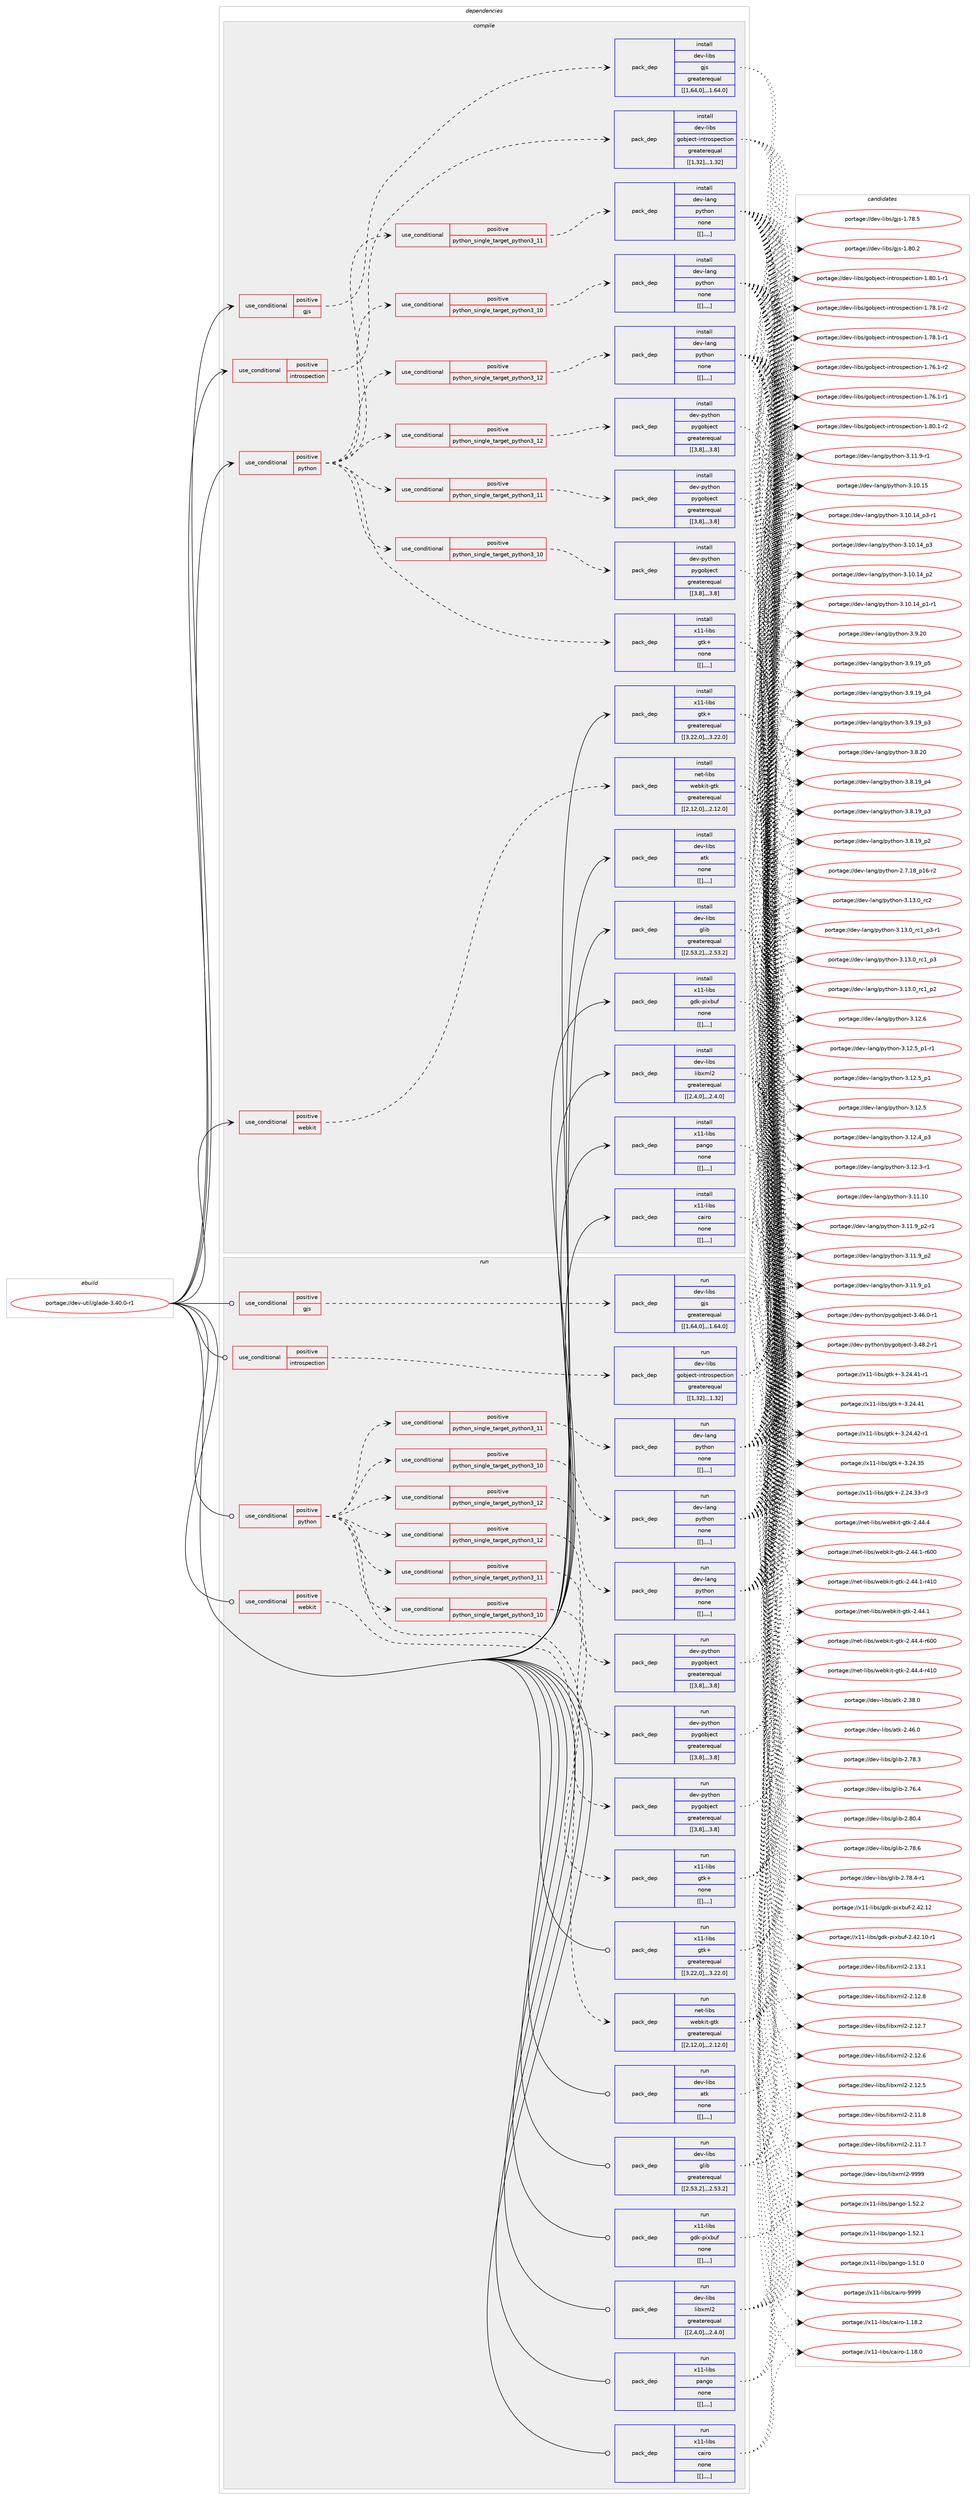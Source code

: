 digraph prolog {

# *************
# Graph options
# *************

newrank=true;
concentrate=true;
compound=true;
graph [rankdir=LR,fontname=Helvetica,fontsize=10,ranksep=1.5];#, ranksep=2.5, nodesep=0.2];
edge  [arrowhead=vee];
node  [fontname=Helvetica,fontsize=10];

# **********
# The ebuild
# **********

subgraph cluster_leftcol {
color=gray;
label=<<i>ebuild</i>>;
id [label="portage://dev-util/glade-3.40.0-r1", color=red, width=4, href="../dev-util/glade-3.40.0-r1.svg"];
}

# ****************
# The dependencies
# ****************

subgraph cluster_midcol {
color=gray;
label=<<i>dependencies</i>>;
subgraph cluster_compile {
fillcolor="#eeeeee";
style=filled;
label=<<i>compile</i>>;
subgraph cond62295 {
dependency218410 [label=<<TABLE BORDER="0" CELLBORDER="1" CELLSPACING="0" CELLPADDING="4"><TR><TD ROWSPAN="3" CELLPADDING="10">use_conditional</TD></TR><TR><TD>positive</TD></TR><TR><TD>gjs</TD></TR></TABLE>>, shape=none, color=red];
subgraph pack154713 {
dependency218411 [label=<<TABLE BORDER="0" CELLBORDER="1" CELLSPACING="0" CELLPADDING="4" WIDTH="220"><TR><TD ROWSPAN="6" CELLPADDING="30">pack_dep</TD></TR><TR><TD WIDTH="110">install</TD></TR><TR><TD>dev-libs</TD></TR><TR><TD>gjs</TD></TR><TR><TD>greaterequal</TD></TR><TR><TD>[[1,64,0],,,1.64.0]</TD></TR></TABLE>>, shape=none, color=blue];
}
dependency218410:e -> dependency218411:w [weight=20,style="dashed",arrowhead="vee"];
}
id:e -> dependency218410:w [weight=20,style="solid",arrowhead="vee"];
subgraph cond62296 {
dependency218412 [label=<<TABLE BORDER="0" CELLBORDER="1" CELLSPACING="0" CELLPADDING="4"><TR><TD ROWSPAN="3" CELLPADDING="10">use_conditional</TD></TR><TR><TD>positive</TD></TR><TR><TD>introspection</TD></TR></TABLE>>, shape=none, color=red];
subgraph pack154714 {
dependency218413 [label=<<TABLE BORDER="0" CELLBORDER="1" CELLSPACING="0" CELLPADDING="4" WIDTH="220"><TR><TD ROWSPAN="6" CELLPADDING="30">pack_dep</TD></TR><TR><TD WIDTH="110">install</TD></TR><TR><TD>dev-libs</TD></TR><TR><TD>gobject-introspection</TD></TR><TR><TD>greaterequal</TD></TR><TR><TD>[[1,32],,,1.32]</TD></TR></TABLE>>, shape=none, color=blue];
}
dependency218412:e -> dependency218413:w [weight=20,style="dashed",arrowhead="vee"];
}
id:e -> dependency218412:w [weight=20,style="solid",arrowhead="vee"];
subgraph cond62297 {
dependency218414 [label=<<TABLE BORDER="0" CELLBORDER="1" CELLSPACING="0" CELLPADDING="4"><TR><TD ROWSPAN="3" CELLPADDING="10">use_conditional</TD></TR><TR><TD>positive</TD></TR><TR><TD>python</TD></TR></TABLE>>, shape=none, color=red];
subgraph cond62298 {
dependency218415 [label=<<TABLE BORDER="0" CELLBORDER="1" CELLSPACING="0" CELLPADDING="4"><TR><TD ROWSPAN="3" CELLPADDING="10">use_conditional</TD></TR><TR><TD>positive</TD></TR><TR><TD>python_single_target_python3_10</TD></TR></TABLE>>, shape=none, color=red];
subgraph pack154715 {
dependency218416 [label=<<TABLE BORDER="0" CELLBORDER="1" CELLSPACING="0" CELLPADDING="4" WIDTH="220"><TR><TD ROWSPAN="6" CELLPADDING="30">pack_dep</TD></TR><TR><TD WIDTH="110">install</TD></TR><TR><TD>dev-lang</TD></TR><TR><TD>python</TD></TR><TR><TD>none</TD></TR><TR><TD>[[],,,,]</TD></TR></TABLE>>, shape=none, color=blue];
}
dependency218415:e -> dependency218416:w [weight=20,style="dashed",arrowhead="vee"];
}
dependency218414:e -> dependency218415:w [weight=20,style="dashed",arrowhead="vee"];
subgraph cond62299 {
dependency218417 [label=<<TABLE BORDER="0" CELLBORDER="1" CELLSPACING="0" CELLPADDING="4"><TR><TD ROWSPAN="3" CELLPADDING="10">use_conditional</TD></TR><TR><TD>positive</TD></TR><TR><TD>python_single_target_python3_11</TD></TR></TABLE>>, shape=none, color=red];
subgraph pack154716 {
dependency218418 [label=<<TABLE BORDER="0" CELLBORDER="1" CELLSPACING="0" CELLPADDING="4" WIDTH="220"><TR><TD ROWSPAN="6" CELLPADDING="30">pack_dep</TD></TR><TR><TD WIDTH="110">install</TD></TR><TR><TD>dev-lang</TD></TR><TR><TD>python</TD></TR><TR><TD>none</TD></TR><TR><TD>[[],,,,]</TD></TR></TABLE>>, shape=none, color=blue];
}
dependency218417:e -> dependency218418:w [weight=20,style="dashed",arrowhead="vee"];
}
dependency218414:e -> dependency218417:w [weight=20,style="dashed",arrowhead="vee"];
subgraph cond62300 {
dependency218419 [label=<<TABLE BORDER="0" CELLBORDER="1" CELLSPACING="0" CELLPADDING="4"><TR><TD ROWSPAN="3" CELLPADDING="10">use_conditional</TD></TR><TR><TD>positive</TD></TR><TR><TD>python_single_target_python3_12</TD></TR></TABLE>>, shape=none, color=red];
subgraph pack154717 {
dependency218420 [label=<<TABLE BORDER="0" CELLBORDER="1" CELLSPACING="0" CELLPADDING="4" WIDTH="220"><TR><TD ROWSPAN="6" CELLPADDING="30">pack_dep</TD></TR><TR><TD WIDTH="110">install</TD></TR><TR><TD>dev-lang</TD></TR><TR><TD>python</TD></TR><TR><TD>none</TD></TR><TR><TD>[[],,,,]</TD></TR></TABLE>>, shape=none, color=blue];
}
dependency218419:e -> dependency218420:w [weight=20,style="dashed",arrowhead="vee"];
}
dependency218414:e -> dependency218419:w [weight=20,style="dashed",arrowhead="vee"];
subgraph pack154718 {
dependency218421 [label=<<TABLE BORDER="0" CELLBORDER="1" CELLSPACING="0" CELLPADDING="4" WIDTH="220"><TR><TD ROWSPAN="6" CELLPADDING="30">pack_dep</TD></TR><TR><TD WIDTH="110">install</TD></TR><TR><TD>x11-libs</TD></TR><TR><TD>gtk+</TD></TR><TR><TD>none</TD></TR><TR><TD>[[],,,,]</TD></TR></TABLE>>, shape=none, color=blue];
}
dependency218414:e -> dependency218421:w [weight=20,style="dashed",arrowhead="vee"];
subgraph cond62301 {
dependency218422 [label=<<TABLE BORDER="0" CELLBORDER="1" CELLSPACING="0" CELLPADDING="4"><TR><TD ROWSPAN="3" CELLPADDING="10">use_conditional</TD></TR><TR><TD>positive</TD></TR><TR><TD>python_single_target_python3_10</TD></TR></TABLE>>, shape=none, color=red];
subgraph pack154719 {
dependency218423 [label=<<TABLE BORDER="0" CELLBORDER="1" CELLSPACING="0" CELLPADDING="4" WIDTH="220"><TR><TD ROWSPAN="6" CELLPADDING="30">pack_dep</TD></TR><TR><TD WIDTH="110">install</TD></TR><TR><TD>dev-python</TD></TR><TR><TD>pygobject</TD></TR><TR><TD>greaterequal</TD></TR><TR><TD>[[3,8],,,3.8]</TD></TR></TABLE>>, shape=none, color=blue];
}
dependency218422:e -> dependency218423:w [weight=20,style="dashed",arrowhead="vee"];
}
dependency218414:e -> dependency218422:w [weight=20,style="dashed",arrowhead="vee"];
subgraph cond62302 {
dependency218424 [label=<<TABLE BORDER="0" CELLBORDER="1" CELLSPACING="0" CELLPADDING="4"><TR><TD ROWSPAN="3" CELLPADDING="10">use_conditional</TD></TR><TR><TD>positive</TD></TR><TR><TD>python_single_target_python3_11</TD></TR></TABLE>>, shape=none, color=red];
subgraph pack154720 {
dependency218425 [label=<<TABLE BORDER="0" CELLBORDER="1" CELLSPACING="0" CELLPADDING="4" WIDTH="220"><TR><TD ROWSPAN="6" CELLPADDING="30">pack_dep</TD></TR><TR><TD WIDTH="110">install</TD></TR><TR><TD>dev-python</TD></TR><TR><TD>pygobject</TD></TR><TR><TD>greaterequal</TD></TR><TR><TD>[[3,8],,,3.8]</TD></TR></TABLE>>, shape=none, color=blue];
}
dependency218424:e -> dependency218425:w [weight=20,style="dashed",arrowhead="vee"];
}
dependency218414:e -> dependency218424:w [weight=20,style="dashed",arrowhead="vee"];
subgraph cond62303 {
dependency218426 [label=<<TABLE BORDER="0" CELLBORDER="1" CELLSPACING="0" CELLPADDING="4"><TR><TD ROWSPAN="3" CELLPADDING="10">use_conditional</TD></TR><TR><TD>positive</TD></TR><TR><TD>python_single_target_python3_12</TD></TR></TABLE>>, shape=none, color=red];
subgraph pack154721 {
dependency218427 [label=<<TABLE BORDER="0" CELLBORDER="1" CELLSPACING="0" CELLPADDING="4" WIDTH="220"><TR><TD ROWSPAN="6" CELLPADDING="30">pack_dep</TD></TR><TR><TD WIDTH="110">install</TD></TR><TR><TD>dev-python</TD></TR><TR><TD>pygobject</TD></TR><TR><TD>greaterequal</TD></TR><TR><TD>[[3,8],,,3.8]</TD></TR></TABLE>>, shape=none, color=blue];
}
dependency218426:e -> dependency218427:w [weight=20,style="dashed",arrowhead="vee"];
}
dependency218414:e -> dependency218426:w [weight=20,style="dashed",arrowhead="vee"];
}
id:e -> dependency218414:w [weight=20,style="solid",arrowhead="vee"];
subgraph cond62304 {
dependency218428 [label=<<TABLE BORDER="0" CELLBORDER="1" CELLSPACING="0" CELLPADDING="4"><TR><TD ROWSPAN="3" CELLPADDING="10">use_conditional</TD></TR><TR><TD>positive</TD></TR><TR><TD>webkit</TD></TR></TABLE>>, shape=none, color=red];
subgraph pack154722 {
dependency218429 [label=<<TABLE BORDER="0" CELLBORDER="1" CELLSPACING="0" CELLPADDING="4" WIDTH="220"><TR><TD ROWSPAN="6" CELLPADDING="30">pack_dep</TD></TR><TR><TD WIDTH="110">install</TD></TR><TR><TD>net-libs</TD></TR><TR><TD>webkit-gtk</TD></TR><TR><TD>greaterequal</TD></TR><TR><TD>[[2,12,0],,,2.12.0]</TD></TR></TABLE>>, shape=none, color=blue];
}
dependency218428:e -> dependency218429:w [weight=20,style="dashed",arrowhead="vee"];
}
id:e -> dependency218428:w [weight=20,style="solid",arrowhead="vee"];
subgraph pack154723 {
dependency218430 [label=<<TABLE BORDER="0" CELLBORDER="1" CELLSPACING="0" CELLPADDING="4" WIDTH="220"><TR><TD ROWSPAN="6" CELLPADDING="30">pack_dep</TD></TR><TR><TD WIDTH="110">install</TD></TR><TR><TD>dev-libs</TD></TR><TR><TD>atk</TD></TR><TR><TD>none</TD></TR><TR><TD>[[],,,,]</TD></TR></TABLE>>, shape=none, color=blue];
}
id:e -> dependency218430:w [weight=20,style="solid",arrowhead="vee"];
subgraph pack154724 {
dependency218431 [label=<<TABLE BORDER="0" CELLBORDER="1" CELLSPACING="0" CELLPADDING="4" WIDTH="220"><TR><TD ROWSPAN="6" CELLPADDING="30">pack_dep</TD></TR><TR><TD WIDTH="110">install</TD></TR><TR><TD>dev-libs</TD></TR><TR><TD>glib</TD></TR><TR><TD>greaterequal</TD></TR><TR><TD>[[2,53,2],,,2.53.2]</TD></TR></TABLE>>, shape=none, color=blue];
}
id:e -> dependency218431:w [weight=20,style="solid",arrowhead="vee"];
subgraph pack154725 {
dependency218432 [label=<<TABLE BORDER="0" CELLBORDER="1" CELLSPACING="0" CELLPADDING="4" WIDTH="220"><TR><TD ROWSPAN="6" CELLPADDING="30">pack_dep</TD></TR><TR><TD WIDTH="110">install</TD></TR><TR><TD>dev-libs</TD></TR><TR><TD>libxml2</TD></TR><TR><TD>greaterequal</TD></TR><TR><TD>[[2,4,0],,,2.4.0]</TD></TR></TABLE>>, shape=none, color=blue];
}
id:e -> dependency218432:w [weight=20,style="solid",arrowhead="vee"];
subgraph pack154726 {
dependency218433 [label=<<TABLE BORDER="0" CELLBORDER="1" CELLSPACING="0" CELLPADDING="4" WIDTH="220"><TR><TD ROWSPAN="6" CELLPADDING="30">pack_dep</TD></TR><TR><TD WIDTH="110">install</TD></TR><TR><TD>x11-libs</TD></TR><TR><TD>cairo</TD></TR><TR><TD>none</TD></TR><TR><TD>[[],,,,]</TD></TR></TABLE>>, shape=none, color=blue];
}
id:e -> dependency218433:w [weight=20,style="solid",arrowhead="vee"];
subgraph pack154727 {
dependency218434 [label=<<TABLE BORDER="0" CELLBORDER="1" CELLSPACING="0" CELLPADDING="4" WIDTH="220"><TR><TD ROWSPAN="6" CELLPADDING="30">pack_dep</TD></TR><TR><TD WIDTH="110">install</TD></TR><TR><TD>x11-libs</TD></TR><TR><TD>gdk-pixbuf</TD></TR><TR><TD>none</TD></TR><TR><TD>[[],,,,]</TD></TR></TABLE>>, shape=none, color=blue];
}
id:e -> dependency218434:w [weight=20,style="solid",arrowhead="vee"];
subgraph pack154728 {
dependency218435 [label=<<TABLE BORDER="0" CELLBORDER="1" CELLSPACING="0" CELLPADDING="4" WIDTH="220"><TR><TD ROWSPAN="6" CELLPADDING="30">pack_dep</TD></TR><TR><TD WIDTH="110">install</TD></TR><TR><TD>x11-libs</TD></TR><TR><TD>gtk+</TD></TR><TR><TD>greaterequal</TD></TR><TR><TD>[[3,22,0],,,3.22.0]</TD></TR></TABLE>>, shape=none, color=blue];
}
id:e -> dependency218435:w [weight=20,style="solid",arrowhead="vee"];
subgraph pack154729 {
dependency218436 [label=<<TABLE BORDER="0" CELLBORDER="1" CELLSPACING="0" CELLPADDING="4" WIDTH="220"><TR><TD ROWSPAN="6" CELLPADDING="30">pack_dep</TD></TR><TR><TD WIDTH="110">install</TD></TR><TR><TD>x11-libs</TD></TR><TR><TD>pango</TD></TR><TR><TD>none</TD></TR><TR><TD>[[],,,,]</TD></TR></TABLE>>, shape=none, color=blue];
}
id:e -> dependency218436:w [weight=20,style="solid",arrowhead="vee"];
}
subgraph cluster_compileandrun {
fillcolor="#eeeeee";
style=filled;
label=<<i>compile and run</i>>;
}
subgraph cluster_run {
fillcolor="#eeeeee";
style=filled;
label=<<i>run</i>>;
subgraph cond62305 {
dependency218437 [label=<<TABLE BORDER="0" CELLBORDER="1" CELLSPACING="0" CELLPADDING="4"><TR><TD ROWSPAN="3" CELLPADDING="10">use_conditional</TD></TR><TR><TD>positive</TD></TR><TR><TD>gjs</TD></TR></TABLE>>, shape=none, color=red];
subgraph pack154730 {
dependency218438 [label=<<TABLE BORDER="0" CELLBORDER="1" CELLSPACING="0" CELLPADDING="4" WIDTH="220"><TR><TD ROWSPAN="6" CELLPADDING="30">pack_dep</TD></TR><TR><TD WIDTH="110">run</TD></TR><TR><TD>dev-libs</TD></TR><TR><TD>gjs</TD></TR><TR><TD>greaterequal</TD></TR><TR><TD>[[1,64,0],,,1.64.0]</TD></TR></TABLE>>, shape=none, color=blue];
}
dependency218437:e -> dependency218438:w [weight=20,style="dashed",arrowhead="vee"];
}
id:e -> dependency218437:w [weight=20,style="solid",arrowhead="odot"];
subgraph cond62306 {
dependency218439 [label=<<TABLE BORDER="0" CELLBORDER="1" CELLSPACING="0" CELLPADDING="4"><TR><TD ROWSPAN="3" CELLPADDING="10">use_conditional</TD></TR><TR><TD>positive</TD></TR><TR><TD>introspection</TD></TR></TABLE>>, shape=none, color=red];
subgraph pack154731 {
dependency218440 [label=<<TABLE BORDER="0" CELLBORDER="1" CELLSPACING="0" CELLPADDING="4" WIDTH="220"><TR><TD ROWSPAN="6" CELLPADDING="30">pack_dep</TD></TR><TR><TD WIDTH="110">run</TD></TR><TR><TD>dev-libs</TD></TR><TR><TD>gobject-introspection</TD></TR><TR><TD>greaterequal</TD></TR><TR><TD>[[1,32],,,1.32]</TD></TR></TABLE>>, shape=none, color=blue];
}
dependency218439:e -> dependency218440:w [weight=20,style="dashed",arrowhead="vee"];
}
id:e -> dependency218439:w [weight=20,style="solid",arrowhead="odot"];
subgraph cond62307 {
dependency218441 [label=<<TABLE BORDER="0" CELLBORDER="1" CELLSPACING="0" CELLPADDING="4"><TR><TD ROWSPAN="3" CELLPADDING="10">use_conditional</TD></TR><TR><TD>positive</TD></TR><TR><TD>python</TD></TR></TABLE>>, shape=none, color=red];
subgraph cond62308 {
dependency218442 [label=<<TABLE BORDER="0" CELLBORDER="1" CELLSPACING="0" CELLPADDING="4"><TR><TD ROWSPAN="3" CELLPADDING="10">use_conditional</TD></TR><TR><TD>positive</TD></TR><TR><TD>python_single_target_python3_10</TD></TR></TABLE>>, shape=none, color=red];
subgraph pack154732 {
dependency218443 [label=<<TABLE BORDER="0" CELLBORDER="1" CELLSPACING="0" CELLPADDING="4" WIDTH="220"><TR><TD ROWSPAN="6" CELLPADDING="30">pack_dep</TD></TR><TR><TD WIDTH="110">run</TD></TR><TR><TD>dev-lang</TD></TR><TR><TD>python</TD></TR><TR><TD>none</TD></TR><TR><TD>[[],,,,]</TD></TR></TABLE>>, shape=none, color=blue];
}
dependency218442:e -> dependency218443:w [weight=20,style="dashed",arrowhead="vee"];
}
dependency218441:e -> dependency218442:w [weight=20,style="dashed",arrowhead="vee"];
subgraph cond62309 {
dependency218444 [label=<<TABLE BORDER="0" CELLBORDER="1" CELLSPACING="0" CELLPADDING="4"><TR><TD ROWSPAN="3" CELLPADDING="10">use_conditional</TD></TR><TR><TD>positive</TD></TR><TR><TD>python_single_target_python3_11</TD></TR></TABLE>>, shape=none, color=red];
subgraph pack154733 {
dependency218445 [label=<<TABLE BORDER="0" CELLBORDER="1" CELLSPACING="0" CELLPADDING="4" WIDTH="220"><TR><TD ROWSPAN="6" CELLPADDING="30">pack_dep</TD></TR><TR><TD WIDTH="110">run</TD></TR><TR><TD>dev-lang</TD></TR><TR><TD>python</TD></TR><TR><TD>none</TD></TR><TR><TD>[[],,,,]</TD></TR></TABLE>>, shape=none, color=blue];
}
dependency218444:e -> dependency218445:w [weight=20,style="dashed",arrowhead="vee"];
}
dependency218441:e -> dependency218444:w [weight=20,style="dashed",arrowhead="vee"];
subgraph cond62310 {
dependency218446 [label=<<TABLE BORDER="0" CELLBORDER="1" CELLSPACING="0" CELLPADDING="4"><TR><TD ROWSPAN="3" CELLPADDING="10">use_conditional</TD></TR><TR><TD>positive</TD></TR><TR><TD>python_single_target_python3_12</TD></TR></TABLE>>, shape=none, color=red];
subgraph pack154734 {
dependency218447 [label=<<TABLE BORDER="0" CELLBORDER="1" CELLSPACING="0" CELLPADDING="4" WIDTH="220"><TR><TD ROWSPAN="6" CELLPADDING="30">pack_dep</TD></TR><TR><TD WIDTH="110">run</TD></TR><TR><TD>dev-lang</TD></TR><TR><TD>python</TD></TR><TR><TD>none</TD></TR><TR><TD>[[],,,,]</TD></TR></TABLE>>, shape=none, color=blue];
}
dependency218446:e -> dependency218447:w [weight=20,style="dashed",arrowhead="vee"];
}
dependency218441:e -> dependency218446:w [weight=20,style="dashed",arrowhead="vee"];
subgraph pack154735 {
dependency218448 [label=<<TABLE BORDER="0" CELLBORDER="1" CELLSPACING="0" CELLPADDING="4" WIDTH="220"><TR><TD ROWSPAN="6" CELLPADDING="30">pack_dep</TD></TR><TR><TD WIDTH="110">run</TD></TR><TR><TD>x11-libs</TD></TR><TR><TD>gtk+</TD></TR><TR><TD>none</TD></TR><TR><TD>[[],,,,]</TD></TR></TABLE>>, shape=none, color=blue];
}
dependency218441:e -> dependency218448:w [weight=20,style="dashed",arrowhead="vee"];
subgraph cond62311 {
dependency218449 [label=<<TABLE BORDER="0" CELLBORDER="1" CELLSPACING="0" CELLPADDING="4"><TR><TD ROWSPAN="3" CELLPADDING="10">use_conditional</TD></TR><TR><TD>positive</TD></TR><TR><TD>python_single_target_python3_10</TD></TR></TABLE>>, shape=none, color=red];
subgraph pack154736 {
dependency218450 [label=<<TABLE BORDER="0" CELLBORDER="1" CELLSPACING="0" CELLPADDING="4" WIDTH="220"><TR><TD ROWSPAN="6" CELLPADDING="30">pack_dep</TD></TR><TR><TD WIDTH="110">run</TD></TR><TR><TD>dev-python</TD></TR><TR><TD>pygobject</TD></TR><TR><TD>greaterequal</TD></TR><TR><TD>[[3,8],,,3.8]</TD></TR></TABLE>>, shape=none, color=blue];
}
dependency218449:e -> dependency218450:w [weight=20,style="dashed",arrowhead="vee"];
}
dependency218441:e -> dependency218449:w [weight=20,style="dashed",arrowhead="vee"];
subgraph cond62312 {
dependency218451 [label=<<TABLE BORDER="0" CELLBORDER="1" CELLSPACING="0" CELLPADDING="4"><TR><TD ROWSPAN="3" CELLPADDING="10">use_conditional</TD></TR><TR><TD>positive</TD></TR><TR><TD>python_single_target_python3_11</TD></TR></TABLE>>, shape=none, color=red];
subgraph pack154737 {
dependency218452 [label=<<TABLE BORDER="0" CELLBORDER="1" CELLSPACING="0" CELLPADDING="4" WIDTH="220"><TR><TD ROWSPAN="6" CELLPADDING="30">pack_dep</TD></TR><TR><TD WIDTH="110">run</TD></TR><TR><TD>dev-python</TD></TR><TR><TD>pygobject</TD></TR><TR><TD>greaterequal</TD></TR><TR><TD>[[3,8],,,3.8]</TD></TR></TABLE>>, shape=none, color=blue];
}
dependency218451:e -> dependency218452:w [weight=20,style="dashed",arrowhead="vee"];
}
dependency218441:e -> dependency218451:w [weight=20,style="dashed",arrowhead="vee"];
subgraph cond62313 {
dependency218453 [label=<<TABLE BORDER="0" CELLBORDER="1" CELLSPACING="0" CELLPADDING="4"><TR><TD ROWSPAN="3" CELLPADDING="10">use_conditional</TD></TR><TR><TD>positive</TD></TR><TR><TD>python_single_target_python3_12</TD></TR></TABLE>>, shape=none, color=red];
subgraph pack154738 {
dependency218454 [label=<<TABLE BORDER="0" CELLBORDER="1" CELLSPACING="0" CELLPADDING="4" WIDTH="220"><TR><TD ROWSPAN="6" CELLPADDING="30">pack_dep</TD></TR><TR><TD WIDTH="110">run</TD></TR><TR><TD>dev-python</TD></TR><TR><TD>pygobject</TD></TR><TR><TD>greaterequal</TD></TR><TR><TD>[[3,8],,,3.8]</TD></TR></TABLE>>, shape=none, color=blue];
}
dependency218453:e -> dependency218454:w [weight=20,style="dashed",arrowhead="vee"];
}
dependency218441:e -> dependency218453:w [weight=20,style="dashed",arrowhead="vee"];
}
id:e -> dependency218441:w [weight=20,style="solid",arrowhead="odot"];
subgraph cond62314 {
dependency218455 [label=<<TABLE BORDER="0" CELLBORDER="1" CELLSPACING="0" CELLPADDING="4"><TR><TD ROWSPAN="3" CELLPADDING="10">use_conditional</TD></TR><TR><TD>positive</TD></TR><TR><TD>webkit</TD></TR></TABLE>>, shape=none, color=red];
subgraph pack154739 {
dependency218456 [label=<<TABLE BORDER="0" CELLBORDER="1" CELLSPACING="0" CELLPADDING="4" WIDTH="220"><TR><TD ROWSPAN="6" CELLPADDING="30">pack_dep</TD></TR><TR><TD WIDTH="110">run</TD></TR><TR><TD>net-libs</TD></TR><TR><TD>webkit-gtk</TD></TR><TR><TD>greaterequal</TD></TR><TR><TD>[[2,12,0],,,2.12.0]</TD></TR></TABLE>>, shape=none, color=blue];
}
dependency218455:e -> dependency218456:w [weight=20,style="dashed",arrowhead="vee"];
}
id:e -> dependency218455:w [weight=20,style="solid",arrowhead="odot"];
subgraph pack154740 {
dependency218457 [label=<<TABLE BORDER="0" CELLBORDER="1" CELLSPACING="0" CELLPADDING="4" WIDTH="220"><TR><TD ROWSPAN="6" CELLPADDING="30">pack_dep</TD></TR><TR><TD WIDTH="110">run</TD></TR><TR><TD>dev-libs</TD></TR><TR><TD>atk</TD></TR><TR><TD>none</TD></TR><TR><TD>[[],,,,]</TD></TR></TABLE>>, shape=none, color=blue];
}
id:e -> dependency218457:w [weight=20,style="solid",arrowhead="odot"];
subgraph pack154741 {
dependency218458 [label=<<TABLE BORDER="0" CELLBORDER="1" CELLSPACING="0" CELLPADDING="4" WIDTH="220"><TR><TD ROWSPAN="6" CELLPADDING="30">pack_dep</TD></TR><TR><TD WIDTH="110">run</TD></TR><TR><TD>dev-libs</TD></TR><TR><TD>glib</TD></TR><TR><TD>greaterequal</TD></TR><TR><TD>[[2,53,2],,,2.53.2]</TD></TR></TABLE>>, shape=none, color=blue];
}
id:e -> dependency218458:w [weight=20,style="solid",arrowhead="odot"];
subgraph pack154742 {
dependency218459 [label=<<TABLE BORDER="0" CELLBORDER="1" CELLSPACING="0" CELLPADDING="4" WIDTH="220"><TR><TD ROWSPAN="6" CELLPADDING="30">pack_dep</TD></TR><TR><TD WIDTH="110">run</TD></TR><TR><TD>dev-libs</TD></TR><TR><TD>libxml2</TD></TR><TR><TD>greaterequal</TD></TR><TR><TD>[[2,4,0],,,2.4.0]</TD></TR></TABLE>>, shape=none, color=blue];
}
id:e -> dependency218459:w [weight=20,style="solid",arrowhead="odot"];
subgraph pack154743 {
dependency218460 [label=<<TABLE BORDER="0" CELLBORDER="1" CELLSPACING="0" CELLPADDING="4" WIDTH="220"><TR><TD ROWSPAN="6" CELLPADDING="30">pack_dep</TD></TR><TR><TD WIDTH="110">run</TD></TR><TR><TD>x11-libs</TD></TR><TR><TD>cairo</TD></TR><TR><TD>none</TD></TR><TR><TD>[[],,,,]</TD></TR></TABLE>>, shape=none, color=blue];
}
id:e -> dependency218460:w [weight=20,style="solid",arrowhead="odot"];
subgraph pack154744 {
dependency218461 [label=<<TABLE BORDER="0" CELLBORDER="1" CELLSPACING="0" CELLPADDING="4" WIDTH="220"><TR><TD ROWSPAN="6" CELLPADDING="30">pack_dep</TD></TR><TR><TD WIDTH="110">run</TD></TR><TR><TD>x11-libs</TD></TR><TR><TD>gdk-pixbuf</TD></TR><TR><TD>none</TD></TR><TR><TD>[[],,,,]</TD></TR></TABLE>>, shape=none, color=blue];
}
id:e -> dependency218461:w [weight=20,style="solid",arrowhead="odot"];
subgraph pack154745 {
dependency218462 [label=<<TABLE BORDER="0" CELLBORDER="1" CELLSPACING="0" CELLPADDING="4" WIDTH="220"><TR><TD ROWSPAN="6" CELLPADDING="30">pack_dep</TD></TR><TR><TD WIDTH="110">run</TD></TR><TR><TD>x11-libs</TD></TR><TR><TD>gtk+</TD></TR><TR><TD>greaterequal</TD></TR><TR><TD>[[3,22,0],,,3.22.0]</TD></TR></TABLE>>, shape=none, color=blue];
}
id:e -> dependency218462:w [weight=20,style="solid",arrowhead="odot"];
subgraph pack154746 {
dependency218463 [label=<<TABLE BORDER="0" CELLBORDER="1" CELLSPACING="0" CELLPADDING="4" WIDTH="220"><TR><TD ROWSPAN="6" CELLPADDING="30">pack_dep</TD></TR><TR><TD WIDTH="110">run</TD></TR><TR><TD>x11-libs</TD></TR><TR><TD>pango</TD></TR><TR><TD>none</TD></TR><TR><TD>[[],,,,]</TD></TR></TABLE>>, shape=none, color=blue];
}
id:e -> dependency218463:w [weight=20,style="solid",arrowhead="odot"];
}
}

# **************
# The candidates
# **************

subgraph cluster_choices {
rank=same;
color=gray;
label=<<i>candidates</i>>;

subgraph choice154713 {
color=black;
nodesep=1;
choice10010111845108105981154710310611545494656484650 [label="portage://dev-libs/gjs-1.80.2", color=red, width=4,href="../dev-libs/gjs-1.80.2.svg"];
choice10010111845108105981154710310611545494655564653 [label="portage://dev-libs/gjs-1.78.5", color=red, width=4,href="../dev-libs/gjs-1.78.5.svg"];
dependency218411:e -> choice10010111845108105981154710310611545494656484650:w [style=dotted,weight="100"];
dependency218411:e -> choice10010111845108105981154710310611545494655564653:w [style=dotted,weight="100"];
}
subgraph choice154714 {
color=black;
nodesep=1;
choice10010111845108105981154710311198106101991164510511011611411111511210199116105111110454946564846494511450 [label="portage://dev-libs/gobject-introspection-1.80.1-r2", color=red, width=4,href="../dev-libs/gobject-introspection-1.80.1-r2.svg"];
choice10010111845108105981154710311198106101991164510511011611411111511210199116105111110454946564846494511449 [label="portage://dev-libs/gobject-introspection-1.80.1-r1", color=red, width=4,href="../dev-libs/gobject-introspection-1.80.1-r1.svg"];
choice10010111845108105981154710311198106101991164510511011611411111511210199116105111110454946555646494511450 [label="portage://dev-libs/gobject-introspection-1.78.1-r2", color=red, width=4,href="../dev-libs/gobject-introspection-1.78.1-r2.svg"];
choice10010111845108105981154710311198106101991164510511011611411111511210199116105111110454946555646494511449 [label="portage://dev-libs/gobject-introspection-1.78.1-r1", color=red, width=4,href="../dev-libs/gobject-introspection-1.78.1-r1.svg"];
choice10010111845108105981154710311198106101991164510511011611411111511210199116105111110454946555446494511450 [label="portage://dev-libs/gobject-introspection-1.76.1-r2", color=red, width=4,href="../dev-libs/gobject-introspection-1.76.1-r2.svg"];
choice10010111845108105981154710311198106101991164510511011611411111511210199116105111110454946555446494511449 [label="portage://dev-libs/gobject-introspection-1.76.1-r1", color=red, width=4,href="../dev-libs/gobject-introspection-1.76.1-r1.svg"];
dependency218413:e -> choice10010111845108105981154710311198106101991164510511011611411111511210199116105111110454946564846494511450:w [style=dotted,weight="100"];
dependency218413:e -> choice10010111845108105981154710311198106101991164510511011611411111511210199116105111110454946564846494511449:w [style=dotted,weight="100"];
dependency218413:e -> choice10010111845108105981154710311198106101991164510511011611411111511210199116105111110454946555646494511450:w [style=dotted,weight="100"];
dependency218413:e -> choice10010111845108105981154710311198106101991164510511011611411111511210199116105111110454946555646494511449:w [style=dotted,weight="100"];
dependency218413:e -> choice10010111845108105981154710311198106101991164510511011611411111511210199116105111110454946555446494511450:w [style=dotted,weight="100"];
dependency218413:e -> choice10010111845108105981154710311198106101991164510511011611411111511210199116105111110454946555446494511449:w [style=dotted,weight="100"];
}
subgraph choice154715 {
color=black;
nodesep=1;
choice10010111845108971101034711212111610411111045514649514648951149950 [label="portage://dev-lang/python-3.13.0_rc2", color=red, width=4,href="../dev-lang/python-3.13.0_rc2.svg"];
choice1001011184510897110103471121211161041111104551464951464895114994995112514511449 [label="portage://dev-lang/python-3.13.0_rc1_p3-r1", color=red, width=4,href="../dev-lang/python-3.13.0_rc1_p3-r1.svg"];
choice100101118451089711010347112121116104111110455146495146489511499499511251 [label="portage://dev-lang/python-3.13.0_rc1_p3", color=red, width=4,href="../dev-lang/python-3.13.0_rc1_p3.svg"];
choice100101118451089711010347112121116104111110455146495146489511499499511250 [label="portage://dev-lang/python-3.13.0_rc1_p2", color=red, width=4,href="../dev-lang/python-3.13.0_rc1_p2.svg"];
choice10010111845108971101034711212111610411111045514649504654 [label="portage://dev-lang/python-3.12.6", color=red, width=4,href="../dev-lang/python-3.12.6.svg"];
choice1001011184510897110103471121211161041111104551464950465395112494511449 [label="portage://dev-lang/python-3.12.5_p1-r1", color=red, width=4,href="../dev-lang/python-3.12.5_p1-r1.svg"];
choice100101118451089711010347112121116104111110455146495046539511249 [label="portage://dev-lang/python-3.12.5_p1", color=red, width=4,href="../dev-lang/python-3.12.5_p1.svg"];
choice10010111845108971101034711212111610411111045514649504653 [label="portage://dev-lang/python-3.12.5", color=red, width=4,href="../dev-lang/python-3.12.5.svg"];
choice100101118451089711010347112121116104111110455146495046529511251 [label="portage://dev-lang/python-3.12.4_p3", color=red, width=4,href="../dev-lang/python-3.12.4_p3.svg"];
choice100101118451089711010347112121116104111110455146495046514511449 [label="portage://dev-lang/python-3.12.3-r1", color=red, width=4,href="../dev-lang/python-3.12.3-r1.svg"];
choice1001011184510897110103471121211161041111104551464949464948 [label="portage://dev-lang/python-3.11.10", color=red, width=4,href="../dev-lang/python-3.11.10.svg"];
choice1001011184510897110103471121211161041111104551464949465795112504511449 [label="portage://dev-lang/python-3.11.9_p2-r1", color=red, width=4,href="../dev-lang/python-3.11.9_p2-r1.svg"];
choice100101118451089711010347112121116104111110455146494946579511250 [label="portage://dev-lang/python-3.11.9_p2", color=red, width=4,href="../dev-lang/python-3.11.9_p2.svg"];
choice100101118451089711010347112121116104111110455146494946579511249 [label="portage://dev-lang/python-3.11.9_p1", color=red, width=4,href="../dev-lang/python-3.11.9_p1.svg"];
choice100101118451089711010347112121116104111110455146494946574511449 [label="portage://dev-lang/python-3.11.9-r1", color=red, width=4,href="../dev-lang/python-3.11.9-r1.svg"];
choice1001011184510897110103471121211161041111104551464948464953 [label="portage://dev-lang/python-3.10.15", color=red, width=4,href="../dev-lang/python-3.10.15.svg"];
choice100101118451089711010347112121116104111110455146494846495295112514511449 [label="portage://dev-lang/python-3.10.14_p3-r1", color=red, width=4,href="../dev-lang/python-3.10.14_p3-r1.svg"];
choice10010111845108971101034711212111610411111045514649484649529511251 [label="portage://dev-lang/python-3.10.14_p3", color=red, width=4,href="../dev-lang/python-3.10.14_p3.svg"];
choice10010111845108971101034711212111610411111045514649484649529511250 [label="portage://dev-lang/python-3.10.14_p2", color=red, width=4,href="../dev-lang/python-3.10.14_p2.svg"];
choice100101118451089711010347112121116104111110455146494846495295112494511449 [label="portage://dev-lang/python-3.10.14_p1-r1", color=red, width=4,href="../dev-lang/python-3.10.14_p1-r1.svg"];
choice10010111845108971101034711212111610411111045514657465048 [label="portage://dev-lang/python-3.9.20", color=red, width=4,href="../dev-lang/python-3.9.20.svg"];
choice100101118451089711010347112121116104111110455146574649579511253 [label="portage://dev-lang/python-3.9.19_p5", color=red, width=4,href="../dev-lang/python-3.9.19_p5.svg"];
choice100101118451089711010347112121116104111110455146574649579511252 [label="portage://dev-lang/python-3.9.19_p4", color=red, width=4,href="../dev-lang/python-3.9.19_p4.svg"];
choice100101118451089711010347112121116104111110455146574649579511251 [label="portage://dev-lang/python-3.9.19_p3", color=red, width=4,href="../dev-lang/python-3.9.19_p3.svg"];
choice10010111845108971101034711212111610411111045514656465048 [label="portage://dev-lang/python-3.8.20", color=red, width=4,href="../dev-lang/python-3.8.20.svg"];
choice100101118451089711010347112121116104111110455146564649579511252 [label="portage://dev-lang/python-3.8.19_p4", color=red, width=4,href="../dev-lang/python-3.8.19_p4.svg"];
choice100101118451089711010347112121116104111110455146564649579511251 [label="portage://dev-lang/python-3.8.19_p3", color=red, width=4,href="../dev-lang/python-3.8.19_p3.svg"];
choice100101118451089711010347112121116104111110455146564649579511250 [label="portage://dev-lang/python-3.8.19_p2", color=red, width=4,href="../dev-lang/python-3.8.19_p2.svg"];
choice100101118451089711010347112121116104111110455046554649569511249544511450 [label="portage://dev-lang/python-2.7.18_p16-r2", color=red, width=4,href="../dev-lang/python-2.7.18_p16-r2.svg"];
dependency218416:e -> choice10010111845108971101034711212111610411111045514649514648951149950:w [style=dotted,weight="100"];
dependency218416:e -> choice1001011184510897110103471121211161041111104551464951464895114994995112514511449:w [style=dotted,weight="100"];
dependency218416:e -> choice100101118451089711010347112121116104111110455146495146489511499499511251:w [style=dotted,weight="100"];
dependency218416:e -> choice100101118451089711010347112121116104111110455146495146489511499499511250:w [style=dotted,weight="100"];
dependency218416:e -> choice10010111845108971101034711212111610411111045514649504654:w [style=dotted,weight="100"];
dependency218416:e -> choice1001011184510897110103471121211161041111104551464950465395112494511449:w [style=dotted,weight="100"];
dependency218416:e -> choice100101118451089711010347112121116104111110455146495046539511249:w [style=dotted,weight="100"];
dependency218416:e -> choice10010111845108971101034711212111610411111045514649504653:w [style=dotted,weight="100"];
dependency218416:e -> choice100101118451089711010347112121116104111110455146495046529511251:w [style=dotted,weight="100"];
dependency218416:e -> choice100101118451089711010347112121116104111110455146495046514511449:w [style=dotted,weight="100"];
dependency218416:e -> choice1001011184510897110103471121211161041111104551464949464948:w [style=dotted,weight="100"];
dependency218416:e -> choice1001011184510897110103471121211161041111104551464949465795112504511449:w [style=dotted,weight="100"];
dependency218416:e -> choice100101118451089711010347112121116104111110455146494946579511250:w [style=dotted,weight="100"];
dependency218416:e -> choice100101118451089711010347112121116104111110455146494946579511249:w [style=dotted,weight="100"];
dependency218416:e -> choice100101118451089711010347112121116104111110455146494946574511449:w [style=dotted,weight="100"];
dependency218416:e -> choice1001011184510897110103471121211161041111104551464948464953:w [style=dotted,weight="100"];
dependency218416:e -> choice100101118451089711010347112121116104111110455146494846495295112514511449:w [style=dotted,weight="100"];
dependency218416:e -> choice10010111845108971101034711212111610411111045514649484649529511251:w [style=dotted,weight="100"];
dependency218416:e -> choice10010111845108971101034711212111610411111045514649484649529511250:w [style=dotted,weight="100"];
dependency218416:e -> choice100101118451089711010347112121116104111110455146494846495295112494511449:w [style=dotted,weight="100"];
dependency218416:e -> choice10010111845108971101034711212111610411111045514657465048:w [style=dotted,weight="100"];
dependency218416:e -> choice100101118451089711010347112121116104111110455146574649579511253:w [style=dotted,weight="100"];
dependency218416:e -> choice100101118451089711010347112121116104111110455146574649579511252:w [style=dotted,weight="100"];
dependency218416:e -> choice100101118451089711010347112121116104111110455146574649579511251:w [style=dotted,weight="100"];
dependency218416:e -> choice10010111845108971101034711212111610411111045514656465048:w [style=dotted,weight="100"];
dependency218416:e -> choice100101118451089711010347112121116104111110455146564649579511252:w [style=dotted,weight="100"];
dependency218416:e -> choice100101118451089711010347112121116104111110455146564649579511251:w [style=dotted,weight="100"];
dependency218416:e -> choice100101118451089711010347112121116104111110455146564649579511250:w [style=dotted,weight="100"];
dependency218416:e -> choice100101118451089711010347112121116104111110455046554649569511249544511450:w [style=dotted,weight="100"];
}
subgraph choice154716 {
color=black;
nodesep=1;
choice10010111845108971101034711212111610411111045514649514648951149950 [label="portage://dev-lang/python-3.13.0_rc2", color=red, width=4,href="../dev-lang/python-3.13.0_rc2.svg"];
choice1001011184510897110103471121211161041111104551464951464895114994995112514511449 [label="portage://dev-lang/python-3.13.0_rc1_p3-r1", color=red, width=4,href="../dev-lang/python-3.13.0_rc1_p3-r1.svg"];
choice100101118451089711010347112121116104111110455146495146489511499499511251 [label="portage://dev-lang/python-3.13.0_rc1_p3", color=red, width=4,href="../dev-lang/python-3.13.0_rc1_p3.svg"];
choice100101118451089711010347112121116104111110455146495146489511499499511250 [label="portage://dev-lang/python-3.13.0_rc1_p2", color=red, width=4,href="../dev-lang/python-3.13.0_rc1_p2.svg"];
choice10010111845108971101034711212111610411111045514649504654 [label="portage://dev-lang/python-3.12.6", color=red, width=4,href="../dev-lang/python-3.12.6.svg"];
choice1001011184510897110103471121211161041111104551464950465395112494511449 [label="portage://dev-lang/python-3.12.5_p1-r1", color=red, width=4,href="../dev-lang/python-3.12.5_p1-r1.svg"];
choice100101118451089711010347112121116104111110455146495046539511249 [label="portage://dev-lang/python-3.12.5_p1", color=red, width=4,href="../dev-lang/python-3.12.5_p1.svg"];
choice10010111845108971101034711212111610411111045514649504653 [label="portage://dev-lang/python-3.12.5", color=red, width=4,href="../dev-lang/python-3.12.5.svg"];
choice100101118451089711010347112121116104111110455146495046529511251 [label="portage://dev-lang/python-3.12.4_p3", color=red, width=4,href="../dev-lang/python-3.12.4_p3.svg"];
choice100101118451089711010347112121116104111110455146495046514511449 [label="portage://dev-lang/python-3.12.3-r1", color=red, width=4,href="../dev-lang/python-3.12.3-r1.svg"];
choice1001011184510897110103471121211161041111104551464949464948 [label="portage://dev-lang/python-3.11.10", color=red, width=4,href="../dev-lang/python-3.11.10.svg"];
choice1001011184510897110103471121211161041111104551464949465795112504511449 [label="portage://dev-lang/python-3.11.9_p2-r1", color=red, width=4,href="../dev-lang/python-3.11.9_p2-r1.svg"];
choice100101118451089711010347112121116104111110455146494946579511250 [label="portage://dev-lang/python-3.11.9_p2", color=red, width=4,href="../dev-lang/python-3.11.9_p2.svg"];
choice100101118451089711010347112121116104111110455146494946579511249 [label="portage://dev-lang/python-3.11.9_p1", color=red, width=4,href="../dev-lang/python-3.11.9_p1.svg"];
choice100101118451089711010347112121116104111110455146494946574511449 [label="portage://dev-lang/python-3.11.9-r1", color=red, width=4,href="../dev-lang/python-3.11.9-r1.svg"];
choice1001011184510897110103471121211161041111104551464948464953 [label="portage://dev-lang/python-3.10.15", color=red, width=4,href="../dev-lang/python-3.10.15.svg"];
choice100101118451089711010347112121116104111110455146494846495295112514511449 [label="portage://dev-lang/python-3.10.14_p3-r1", color=red, width=4,href="../dev-lang/python-3.10.14_p3-r1.svg"];
choice10010111845108971101034711212111610411111045514649484649529511251 [label="portage://dev-lang/python-3.10.14_p3", color=red, width=4,href="../dev-lang/python-3.10.14_p3.svg"];
choice10010111845108971101034711212111610411111045514649484649529511250 [label="portage://dev-lang/python-3.10.14_p2", color=red, width=4,href="../dev-lang/python-3.10.14_p2.svg"];
choice100101118451089711010347112121116104111110455146494846495295112494511449 [label="portage://dev-lang/python-3.10.14_p1-r1", color=red, width=4,href="../dev-lang/python-3.10.14_p1-r1.svg"];
choice10010111845108971101034711212111610411111045514657465048 [label="portage://dev-lang/python-3.9.20", color=red, width=4,href="../dev-lang/python-3.9.20.svg"];
choice100101118451089711010347112121116104111110455146574649579511253 [label="portage://dev-lang/python-3.9.19_p5", color=red, width=4,href="../dev-lang/python-3.9.19_p5.svg"];
choice100101118451089711010347112121116104111110455146574649579511252 [label="portage://dev-lang/python-3.9.19_p4", color=red, width=4,href="../dev-lang/python-3.9.19_p4.svg"];
choice100101118451089711010347112121116104111110455146574649579511251 [label="portage://dev-lang/python-3.9.19_p3", color=red, width=4,href="../dev-lang/python-3.9.19_p3.svg"];
choice10010111845108971101034711212111610411111045514656465048 [label="portage://dev-lang/python-3.8.20", color=red, width=4,href="../dev-lang/python-3.8.20.svg"];
choice100101118451089711010347112121116104111110455146564649579511252 [label="portage://dev-lang/python-3.8.19_p4", color=red, width=4,href="../dev-lang/python-3.8.19_p4.svg"];
choice100101118451089711010347112121116104111110455146564649579511251 [label="portage://dev-lang/python-3.8.19_p3", color=red, width=4,href="../dev-lang/python-3.8.19_p3.svg"];
choice100101118451089711010347112121116104111110455146564649579511250 [label="portage://dev-lang/python-3.8.19_p2", color=red, width=4,href="../dev-lang/python-3.8.19_p2.svg"];
choice100101118451089711010347112121116104111110455046554649569511249544511450 [label="portage://dev-lang/python-2.7.18_p16-r2", color=red, width=4,href="../dev-lang/python-2.7.18_p16-r2.svg"];
dependency218418:e -> choice10010111845108971101034711212111610411111045514649514648951149950:w [style=dotted,weight="100"];
dependency218418:e -> choice1001011184510897110103471121211161041111104551464951464895114994995112514511449:w [style=dotted,weight="100"];
dependency218418:e -> choice100101118451089711010347112121116104111110455146495146489511499499511251:w [style=dotted,weight="100"];
dependency218418:e -> choice100101118451089711010347112121116104111110455146495146489511499499511250:w [style=dotted,weight="100"];
dependency218418:e -> choice10010111845108971101034711212111610411111045514649504654:w [style=dotted,weight="100"];
dependency218418:e -> choice1001011184510897110103471121211161041111104551464950465395112494511449:w [style=dotted,weight="100"];
dependency218418:e -> choice100101118451089711010347112121116104111110455146495046539511249:w [style=dotted,weight="100"];
dependency218418:e -> choice10010111845108971101034711212111610411111045514649504653:w [style=dotted,weight="100"];
dependency218418:e -> choice100101118451089711010347112121116104111110455146495046529511251:w [style=dotted,weight="100"];
dependency218418:e -> choice100101118451089711010347112121116104111110455146495046514511449:w [style=dotted,weight="100"];
dependency218418:e -> choice1001011184510897110103471121211161041111104551464949464948:w [style=dotted,weight="100"];
dependency218418:e -> choice1001011184510897110103471121211161041111104551464949465795112504511449:w [style=dotted,weight="100"];
dependency218418:e -> choice100101118451089711010347112121116104111110455146494946579511250:w [style=dotted,weight="100"];
dependency218418:e -> choice100101118451089711010347112121116104111110455146494946579511249:w [style=dotted,weight="100"];
dependency218418:e -> choice100101118451089711010347112121116104111110455146494946574511449:w [style=dotted,weight="100"];
dependency218418:e -> choice1001011184510897110103471121211161041111104551464948464953:w [style=dotted,weight="100"];
dependency218418:e -> choice100101118451089711010347112121116104111110455146494846495295112514511449:w [style=dotted,weight="100"];
dependency218418:e -> choice10010111845108971101034711212111610411111045514649484649529511251:w [style=dotted,weight="100"];
dependency218418:e -> choice10010111845108971101034711212111610411111045514649484649529511250:w [style=dotted,weight="100"];
dependency218418:e -> choice100101118451089711010347112121116104111110455146494846495295112494511449:w [style=dotted,weight="100"];
dependency218418:e -> choice10010111845108971101034711212111610411111045514657465048:w [style=dotted,weight="100"];
dependency218418:e -> choice100101118451089711010347112121116104111110455146574649579511253:w [style=dotted,weight="100"];
dependency218418:e -> choice100101118451089711010347112121116104111110455146574649579511252:w [style=dotted,weight="100"];
dependency218418:e -> choice100101118451089711010347112121116104111110455146574649579511251:w [style=dotted,weight="100"];
dependency218418:e -> choice10010111845108971101034711212111610411111045514656465048:w [style=dotted,weight="100"];
dependency218418:e -> choice100101118451089711010347112121116104111110455146564649579511252:w [style=dotted,weight="100"];
dependency218418:e -> choice100101118451089711010347112121116104111110455146564649579511251:w [style=dotted,weight="100"];
dependency218418:e -> choice100101118451089711010347112121116104111110455146564649579511250:w [style=dotted,weight="100"];
dependency218418:e -> choice100101118451089711010347112121116104111110455046554649569511249544511450:w [style=dotted,weight="100"];
}
subgraph choice154717 {
color=black;
nodesep=1;
choice10010111845108971101034711212111610411111045514649514648951149950 [label="portage://dev-lang/python-3.13.0_rc2", color=red, width=4,href="../dev-lang/python-3.13.0_rc2.svg"];
choice1001011184510897110103471121211161041111104551464951464895114994995112514511449 [label="portage://dev-lang/python-3.13.0_rc1_p3-r1", color=red, width=4,href="../dev-lang/python-3.13.0_rc1_p3-r1.svg"];
choice100101118451089711010347112121116104111110455146495146489511499499511251 [label="portage://dev-lang/python-3.13.0_rc1_p3", color=red, width=4,href="../dev-lang/python-3.13.0_rc1_p3.svg"];
choice100101118451089711010347112121116104111110455146495146489511499499511250 [label="portage://dev-lang/python-3.13.0_rc1_p2", color=red, width=4,href="../dev-lang/python-3.13.0_rc1_p2.svg"];
choice10010111845108971101034711212111610411111045514649504654 [label="portage://dev-lang/python-3.12.6", color=red, width=4,href="../dev-lang/python-3.12.6.svg"];
choice1001011184510897110103471121211161041111104551464950465395112494511449 [label="portage://dev-lang/python-3.12.5_p1-r1", color=red, width=4,href="../dev-lang/python-3.12.5_p1-r1.svg"];
choice100101118451089711010347112121116104111110455146495046539511249 [label="portage://dev-lang/python-3.12.5_p1", color=red, width=4,href="../dev-lang/python-3.12.5_p1.svg"];
choice10010111845108971101034711212111610411111045514649504653 [label="portage://dev-lang/python-3.12.5", color=red, width=4,href="../dev-lang/python-3.12.5.svg"];
choice100101118451089711010347112121116104111110455146495046529511251 [label="portage://dev-lang/python-3.12.4_p3", color=red, width=4,href="../dev-lang/python-3.12.4_p3.svg"];
choice100101118451089711010347112121116104111110455146495046514511449 [label="portage://dev-lang/python-3.12.3-r1", color=red, width=4,href="../dev-lang/python-3.12.3-r1.svg"];
choice1001011184510897110103471121211161041111104551464949464948 [label="portage://dev-lang/python-3.11.10", color=red, width=4,href="../dev-lang/python-3.11.10.svg"];
choice1001011184510897110103471121211161041111104551464949465795112504511449 [label="portage://dev-lang/python-3.11.9_p2-r1", color=red, width=4,href="../dev-lang/python-3.11.9_p2-r1.svg"];
choice100101118451089711010347112121116104111110455146494946579511250 [label="portage://dev-lang/python-3.11.9_p2", color=red, width=4,href="../dev-lang/python-3.11.9_p2.svg"];
choice100101118451089711010347112121116104111110455146494946579511249 [label="portage://dev-lang/python-3.11.9_p1", color=red, width=4,href="../dev-lang/python-3.11.9_p1.svg"];
choice100101118451089711010347112121116104111110455146494946574511449 [label="portage://dev-lang/python-3.11.9-r1", color=red, width=4,href="../dev-lang/python-3.11.9-r1.svg"];
choice1001011184510897110103471121211161041111104551464948464953 [label="portage://dev-lang/python-3.10.15", color=red, width=4,href="../dev-lang/python-3.10.15.svg"];
choice100101118451089711010347112121116104111110455146494846495295112514511449 [label="portage://dev-lang/python-3.10.14_p3-r1", color=red, width=4,href="../dev-lang/python-3.10.14_p3-r1.svg"];
choice10010111845108971101034711212111610411111045514649484649529511251 [label="portage://dev-lang/python-3.10.14_p3", color=red, width=4,href="../dev-lang/python-3.10.14_p3.svg"];
choice10010111845108971101034711212111610411111045514649484649529511250 [label="portage://dev-lang/python-3.10.14_p2", color=red, width=4,href="../dev-lang/python-3.10.14_p2.svg"];
choice100101118451089711010347112121116104111110455146494846495295112494511449 [label="portage://dev-lang/python-3.10.14_p1-r1", color=red, width=4,href="../dev-lang/python-3.10.14_p1-r1.svg"];
choice10010111845108971101034711212111610411111045514657465048 [label="portage://dev-lang/python-3.9.20", color=red, width=4,href="../dev-lang/python-3.9.20.svg"];
choice100101118451089711010347112121116104111110455146574649579511253 [label="portage://dev-lang/python-3.9.19_p5", color=red, width=4,href="../dev-lang/python-3.9.19_p5.svg"];
choice100101118451089711010347112121116104111110455146574649579511252 [label="portage://dev-lang/python-3.9.19_p4", color=red, width=4,href="../dev-lang/python-3.9.19_p4.svg"];
choice100101118451089711010347112121116104111110455146574649579511251 [label="portage://dev-lang/python-3.9.19_p3", color=red, width=4,href="../dev-lang/python-3.9.19_p3.svg"];
choice10010111845108971101034711212111610411111045514656465048 [label="portage://dev-lang/python-3.8.20", color=red, width=4,href="../dev-lang/python-3.8.20.svg"];
choice100101118451089711010347112121116104111110455146564649579511252 [label="portage://dev-lang/python-3.8.19_p4", color=red, width=4,href="../dev-lang/python-3.8.19_p4.svg"];
choice100101118451089711010347112121116104111110455146564649579511251 [label="portage://dev-lang/python-3.8.19_p3", color=red, width=4,href="../dev-lang/python-3.8.19_p3.svg"];
choice100101118451089711010347112121116104111110455146564649579511250 [label="portage://dev-lang/python-3.8.19_p2", color=red, width=4,href="../dev-lang/python-3.8.19_p2.svg"];
choice100101118451089711010347112121116104111110455046554649569511249544511450 [label="portage://dev-lang/python-2.7.18_p16-r2", color=red, width=4,href="../dev-lang/python-2.7.18_p16-r2.svg"];
dependency218420:e -> choice10010111845108971101034711212111610411111045514649514648951149950:w [style=dotted,weight="100"];
dependency218420:e -> choice1001011184510897110103471121211161041111104551464951464895114994995112514511449:w [style=dotted,weight="100"];
dependency218420:e -> choice100101118451089711010347112121116104111110455146495146489511499499511251:w [style=dotted,weight="100"];
dependency218420:e -> choice100101118451089711010347112121116104111110455146495146489511499499511250:w [style=dotted,weight="100"];
dependency218420:e -> choice10010111845108971101034711212111610411111045514649504654:w [style=dotted,weight="100"];
dependency218420:e -> choice1001011184510897110103471121211161041111104551464950465395112494511449:w [style=dotted,weight="100"];
dependency218420:e -> choice100101118451089711010347112121116104111110455146495046539511249:w [style=dotted,weight="100"];
dependency218420:e -> choice10010111845108971101034711212111610411111045514649504653:w [style=dotted,weight="100"];
dependency218420:e -> choice100101118451089711010347112121116104111110455146495046529511251:w [style=dotted,weight="100"];
dependency218420:e -> choice100101118451089711010347112121116104111110455146495046514511449:w [style=dotted,weight="100"];
dependency218420:e -> choice1001011184510897110103471121211161041111104551464949464948:w [style=dotted,weight="100"];
dependency218420:e -> choice1001011184510897110103471121211161041111104551464949465795112504511449:w [style=dotted,weight="100"];
dependency218420:e -> choice100101118451089711010347112121116104111110455146494946579511250:w [style=dotted,weight="100"];
dependency218420:e -> choice100101118451089711010347112121116104111110455146494946579511249:w [style=dotted,weight="100"];
dependency218420:e -> choice100101118451089711010347112121116104111110455146494946574511449:w [style=dotted,weight="100"];
dependency218420:e -> choice1001011184510897110103471121211161041111104551464948464953:w [style=dotted,weight="100"];
dependency218420:e -> choice100101118451089711010347112121116104111110455146494846495295112514511449:w [style=dotted,weight="100"];
dependency218420:e -> choice10010111845108971101034711212111610411111045514649484649529511251:w [style=dotted,weight="100"];
dependency218420:e -> choice10010111845108971101034711212111610411111045514649484649529511250:w [style=dotted,weight="100"];
dependency218420:e -> choice100101118451089711010347112121116104111110455146494846495295112494511449:w [style=dotted,weight="100"];
dependency218420:e -> choice10010111845108971101034711212111610411111045514657465048:w [style=dotted,weight="100"];
dependency218420:e -> choice100101118451089711010347112121116104111110455146574649579511253:w [style=dotted,weight="100"];
dependency218420:e -> choice100101118451089711010347112121116104111110455146574649579511252:w [style=dotted,weight="100"];
dependency218420:e -> choice100101118451089711010347112121116104111110455146574649579511251:w [style=dotted,weight="100"];
dependency218420:e -> choice10010111845108971101034711212111610411111045514656465048:w [style=dotted,weight="100"];
dependency218420:e -> choice100101118451089711010347112121116104111110455146564649579511252:w [style=dotted,weight="100"];
dependency218420:e -> choice100101118451089711010347112121116104111110455146564649579511251:w [style=dotted,weight="100"];
dependency218420:e -> choice100101118451089711010347112121116104111110455146564649579511250:w [style=dotted,weight="100"];
dependency218420:e -> choice100101118451089711010347112121116104111110455046554649569511249544511450:w [style=dotted,weight="100"];
}
subgraph choice154718 {
color=black;
nodesep=1;
choice12049494510810598115471031161074345514650524652504511449 [label="portage://x11-libs/gtk+-3.24.42-r1", color=red, width=4,href="../x11-libs/gtk+-3.24.42-r1.svg"];
choice12049494510810598115471031161074345514650524652494511449 [label="portage://x11-libs/gtk+-3.24.41-r1", color=red, width=4,href="../x11-libs/gtk+-3.24.41-r1.svg"];
choice1204949451081059811547103116107434551465052465249 [label="portage://x11-libs/gtk+-3.24.41", color=red, width=4,href="../x11-libs/gtk+-3.24.41.svg"];
choice1204949451081059811547103116107434551465052465153 [label="portage://x11-libs/gtk+-3.24.35", color=red, width=4,href="../x11-libs/gtk+-3.24.35.svg"];
choice12049494510810598115471031161074345504650524651514511451 [label="portage://x11-libs/gtk+-2.24.33-r3", color=red, width=4,href="../x11-libs/gtk+-2.24.33-r3.svg"];
dependency218421:e -> choice12049494510810598115471031161074345514650524652504511449:w [style=dotted,weight="100"];
dependency218421:e -> choice12049494510810598115471031161074345514650524652494511449:w [style=dotted,weight="100"];
dependency218421:e -> choice1204949451081059811547103116107434551465052465249:w [style=dotted,weight="100"];
dependency218421:e -> choice1204949451081059811547103116107434551465052465153:w [style=dotted,weight="100"];
dependency218421:e -> choice12049494510810598115471031161074345504650524651514511451:w [style=dotted,weight="100"];
}
subgraph choice154719 {
color=black;
nodesep=1;
choice10010111845112121116104111110471121211031119810610199116455146525646504511449 [label="portage://dev-python/pygobject-3.48.2-r1", color=red, width=4,href="../dev-python/pygobject-3.48.2-r1.svg"];
choice10010111845112121116104111110471121211031119810610199116455146525446484511449 [label="portage://dev-python/pygobject-3.46.0-r1", color=red, width=4,href="../dev-python/pygobject-3.46.0-r1.svg"];
dependency218423:e -> choice10010111845112121116104111110471121211031119810610199116455146525646504511449:w [style=dotted,weight="100"];
dependency218423:e -> choice10010111845112121116104111110471121211031119810610199116455146525446484511449:w [style=dotted,weight="100"];
}
subgraph choice154720 {
color=black;
nodesep=1;
choice10010111845112121116104111110471121211031119810610199116455146525646504511449 [label="portage://dev-python/pygobject-3.48.2-r1", color=red, width=4,href="../dev-python/pygobject-3.48.2-r1.svg"];
choice10010111845112121116104111110471121211031119810610199116455146525446484511449 [label="portage://dev-python/pygobject-3.46.0-r1", color=red, width=4,href="../dev-python/pygobject-3.46.0-r1.svg"];
dependency218425:e -> choice10010111845112121116104111110471121211031119810610199116455146525646504511449:w [style=dotted,weight="100"];
dependency218425:e -> choice10010111845112121116104111110471121211031119810610199116455146525446484511449:w [style=dotted,weight="100"];
}
subgraph choice154721 {
color=black;
nodesep=1;
choice10010111845112121116104111110471121211031119810610199116455146525646504511449 [label="portage://dev-python/pygobject-3.48.2-r1", color=red, width=4,href="../dev-python/pygobject-3.48.2-r1.svg"];
choice10010111845112121116104111110471121211031119810610199116455146525446484511449 [label="portage://dev-python/pygobject-3.46.0-r1", color=red, width=4,href="../dev-python/pygobject-3.46.0-r1.svg"];
dependency218427:e -> choice10010111845112121116104111110471121211031119810610199116455146525646504511449:w [style=dotted,weight="100"];
dependency218427:e -> choice10010111845112121116104111110471121211031119810610199116455146525446484511449:w [style=dotted,weight="100"];
}
subgraph choice154722 {
color=black;
nodesep=1;
choice11010111645108105981154711910198107105116451031161074550465252465245114544848 [label="portage://net-libs/webkit-gtk-2.44.4-r600", color=red, width=4,href="../net-libs/webkit-gtk-2.44.4-r600.svg"];
choice11010111645108105981154711910198107105116451031161074550465252465245114524948 [label="portage://net-libs/webkit-gtk-2.44.4-r410", color=red, width=4,href="../net-libs/webkit-gtk-2.44.4-r410.svg"];
choice110101116451081059811547119101981071051164510311610745504652524652 [label="portage://net-libs/webkit-gtk-2.44.4", color=red, width=4,href="../net-libs/webkit-gtk-2.44.4.svg"];
choice11010111645108105981154711910198107105116451031161074550465252464945114544848 [label="portage://net-libs/webkit-gtk-2.44.1-r600", color=red, width=4,href="../net-libs/webkit-gtk-2.44.1-r600.svg"];
choice11010111645108105981154711910198107105116451031161074550465252464945114524948 [label="portage://net-libs/webkit-gtk-2.44.1-r410", color=red, width=4,href="../net-libs/webkit-gtk-2.44.1-r410.svg"];
choice110101116451081059811547119101981071051164510311610745504652524649 [label="portage://net-libs/webkit-gtk-2.44.1", color=red, width=4,href="../net-libs/webkit-gtk-2.44.1.svg"];
dependency218429:e -> choice11010111645108105981154711910198107105116451031161074550465252465245114544848:w [style=dotted,weight="100"];
dependency218429:e -> choice11010111645108105981154711910198107105116451031161074550465252465245114524948:w [style=dotted,weight="100"];
dependency218429:e -> choice110101116451081059811547119101981071051164510311610745504652524652:w [style=dotted,weight="100"];
dependency218429:e -> choice11010111645108105981154711910198107105116451031161074550465252464945114544848:w [style=dotted,weight="100"];
dependency218429:e -> choice11010111645108105981154711910198107105116451031161074550465252464945114524948:w [style=dotted,weight="100"];
dependency218429:e -> choice110101116451081059811547119101981071051164510311610745504652524649:w [style=dotted,weight="100"];
}
subgraph choice154723 {
color=black;
nodesep=1;
choice1001011184510810598115479711610745504652544648 [label="portage://dev-libs/atk-2.46.0", color=red, width=4,href="../dev-libs/atk-2.46.0.svg"];
choice1001011184510810598115479711610745504651564648 [label="portage://dev-libs/atk-2.38.0", color=red, width=4,href="../dev-libs/atk-2.38.0.svg"];
dependency218430:e -> choice1001011184510810598115479711610745504652544648:w [style=dotted,weight="100"];
dependency218430:e -> choice1001011184510810598115479711610745504651564648:w [style=dotted,weight="100"];
}
subgraph choice154724 {
color=black;
nodesep=1;
choice1001011184510810598115471031081059845504656484652 [label="portage://dev-libs/glib-2.80.4", color=red, width=4,href="../dev-libs/glib-2.80.4.svg"];
choice1001011184510810598115471031081059845504655564654 [label="portage://dev-libs/glib-2.78.6", color=red, width=4,href="../dev-libs/glib-2.78.6.svg"];
choice10010111845108105981154710310810598455046555646524511449 [label="portage://dev-libs/glib-2.78.4-r1", color=red, width=4,href="../dev-libs/glib-2.78.4-r1.svg"];
choice1001011184510810598115471031081059845504655564651 [label="portage://dev-libs/glib-2.78.3", color=red, width=4,href="../dev-libs/glib-2.78.3.svg"];
choice1001011184510810598115471031081059845504655544652 [label="portage://dev-libs/glib-2.76.4", color=red, width=4,href="../dev-libs/glib-2.76.4.svg"];
dependency218431:e -> choice1001011184510810598115471031081059845504656484652:w [style=dotted,weight="100"];
dependency218431:e -> choice1001011184510810598115471031081059845504655564654:w [style=dotted,weight="100"];
dependency218431:e -> choice10010111845108105981154710310810598455046555646524511449:w [style=dotted,weight="100"];
dependency218431:e -> choice1001011184510810598115471031081059845504655564651:w [style=dotted,weight="100"];
dependency218431:e -> choice1001011184510810598115471031081059845504655544652:w [style=dotted,weight="100"];
}
subgraph choice154725 {
color=black;
nodesep=1;
choice10010111845108105981154710810598120109108504557575757 [label="portage://dev-libs/libxml2-9999", color=red, width=4,href="../dev-libs/libxml2-9999.svg"];
choice100101118451081059811547108105981201091085045504649514649 [label="portage://dev-libs/libxml2-2.13.1", color=red, width=4,href="../dev-libs/libxml2-2.13.1.svg"];
choice100101118451081059811547108105981201091085045504649504656 [label="portage://dev-libs/libxml2-2.12.8", color=red, width=4,href="../dev-libs/libxml2-2.12.8.svg"];
choice100101118451081059811547108105981201091085045504649504655 [label="portage://dev-libs/libxml2-2.12.7", color=red, width=4,href="../dev-libs/libxml2-2.12.7.svg"];
choice100101118451081059811547108105981201091085045504649504654 [label="portage://dev-libs/libxml2-2.12.6", color=red, width=4,href="../dev-libs/libxml2-2.12.6.svg"];
choice100101118451081059811547108105981201091085045504649504653 [label="portage://dev-libs/libxml2-2.12.5", color=red, width=4,href="../dev-libs/libxml2-2.12.5.svg"];
choice100101118451081059811547108105981201091085045504649494656 [label="portage://dev-libs/libxml2-2.11.8", color=red, width=4,href="../dev-libs/libxml2-2.11.8.svg"];
choice100101118451081059811547108105981201091085045504649494655 [label="portage://dev-libs/libxml2-2.11.7", color=red, width=4,href="../dev-libs/libxml2-2.11.7.svg"];
dependency218432:e -> choice10010111845108105981154710810598120109108504557575757:w [style=dotted,weight="100"];
dependency218432:e -> choice100101118451081059811547108105981201091085045504649514649:w [style=dotted,weight="100"];
dependency218432:e -> choice100101118451081059811547108105981201091085045504649504656:w [style=dotted,weight="100"];
dependency218432:e -> choice100101118451081059811547108105981201091085045504649504655:w [style=dotted,weight="100"];
dependency218432:e -> choice100101118451081059811547108105981201091085045504649504654:w [style=dotted,weight="100"];
dependency218432:e -> choice100101118451081059811547108105981201091085045504649504653:w [style=dotted,weight="100"];
dependency218432:e -> choice100101118451081059811547108105981201091085045504649494656:w [style=dotted,weight="100"];
dependency218432:e -> choice100101118451081059811547108105981201091085045504649494655:w [style=dotted,weight="100"];
}
subgraph choice154726 {
color=black;
nodesep=1;
choice120494945108105981154799971051141114557575757 [label="portage://x11-libs/cairo-9999", color=red, width=4,href="../x11-libs/cairo-9999.svg"];
choice1204949451081059811547999710511411145494649564650 [label="portage://x11-libs/cairo-1.18.2", color=red, width=4,href="../x11-libs/cairo-1.18.2.svg"];
choice1204949451081059811547999710511411145494649564648 [label="portage://x11-libs/cairo-1.18.0", color=red, width=4,href="../x11-libs/cairo-1.18.0.svg"];
dependency218433:e -> choice120494945108105981154799971051141114557575757:w [style=dotted,weight="100"];
dependency218433:e -> choice1204949451081059811547999710511411145494649564650:w [style=dotted,weight="100"];
dependency218433:e -> choice1204949451081059811547999710511411145494649564648:w [style=dotted,weight="100"];
}
subgraph choice154727 {
color=black;
nodesep=1;
choice120494945108105981154710310010745112105120981171024550465250464950 [label="portage://x11-libs/gdk-pixbuf-2.42.12", color=red, width=4,href="../x11-libs/gdk-pixbuf-2.42.12.svg"];
choice1204949451081059811547103100107451121051209811710245504652504649484511449 [label="portage://x11-libs/gdk-pixbuf-2.42.10-r1", color=red, width=4,href="../x11-libs/gdk-pixbuf-2.42.10-r1.svg"];
dependency218434:e -> choice120494945108105981154710310010745112105120981171024550465250464950:w [style=dotted,weight="100"];
dependency218434:e -> choice1204949451081059811547103100107451121051209811710245504652504649484511449:w [style=dotted,weight="100"];
}
subgraph choice154728 {
color=black;
nodesep=1;
choice12049494510810598115471031161074345514650524652504511449 [label="portage://x11-libs/gtk+-3.24.42-r1", color=red, width=4,href="../x11-libs/gtk+-3.24.42-r1.svg"];
choice12049494510810598115471031161074345514650524652494511449 [label="portage://x11-libs/gtk+-3.24.41-r1", color=red, width=4,href="../x11-libs/gtk+-3.24.41-r1.svg"];
choice1204949451081059811547103116107434551465052465249 [label="portage://x11-libs/gtk+-3.24.41", color=red, width=4,href="../x11-libs/gtk+-3.24.41.svg"];
choice1204949451081059811547103116107434551465052465153 [label="portage://x11-libs/gtk+-3.24.35", color=red, width=4,href="../x11-libs/gtk+-3.24.35.svg"];
choice12049494510810598115471031161074345504650524651514511451 [label="portage://x11-libs/gtk+-2.24.33-r3", color=red, width=4,href="../x11-libs/gtk+-2.24.33-r3.svg"];
dependency218435:e -> choice12049494510810598115471031161074345514650524652504511449:w [style=dotted,weight="100"];
dependency218435:e -> choice12049494510810598115471031161074345514650524652494511449:w [style=dotted,weight="100"];
dependency218435:e -> choice1204949451081059811547103116107434551465052465249:w [style=dotted,weight="100"];
dependency218435:e -> choice1204949451081059811547103116107434551465052465153:w [style=dotted,weight="100"];
dependency218435:e -> choice12049494510810598115471031161074345504650524651514511451:w [style=dotted,weight="100"];
}
subgraph choice154729 {
color=black;
nodesep=1;
choice12049494510810598115471129711010311145494653504650 [label="portage://x11-libs/pango-1.52.2", color=red, width=4,href="../x11-libs/pango-1.52.2.svg"];
choice12049494510810598115471129711010311145494653504649 [label="portage://x11-libs/pango-1.52.1", color=red, width=4,href="../x11-libs/pango-1.52.1.svg"];
choice12049494510810598115471129711010311145494653494648 [label="portage://x11-libs/pango-1.51.0", color=red, width=4,href="../x11-libs/pango-1.51.0.svg"];
dependency218436:e -> choice12049494510810598115471129711010311145494653504650:w [style=dotted,weight="100"];
dependency218436:e -> choice12049494510810598115471129711010311145494653504649:w [style=dotted,weight="100"];
dependency218436:e -> choice12049494510810598115471129711010311145494653494648:w [style=dotted,weight="100"];
}
subgraph choice154730 {
color=black;
nodesep=1;
choice10010111845108105981154710310611545494656484650 [label="portage://dev-libs/gjs-1.80.2", color=red, width=4,href="../dev-libs/gjs-1.80.2.svg"];
choice10010111845108105981154710310611545494655564653 [label="portage://dev-libs/gjs-1.78.5", color=red, width=4,href="../dev-libs/gjs-1.78.5.svg"];
dependency218438:e -> choice10010111845108105981154710310611545494656484650:w [style=dotted,weight="100"];
dependency218438:e -> choice10010111845108105981154710310611545494655564653:w [style=dotted,weight="100"];
}
subgraph choice154731 {
color=black;
nodesep=1;
choice10010111845108105981154710311198106101991164510511011611411111511210199116105111110454946564846494511450 [label="portage://dev-libs/gobject-introspection-1.80.1-r2", color=red, width=4,href="../dev-libs/gobject-introspection-1.80.1-r2.svg"];
choice10010111845108105981154710311198106101991164510511011611411111511210199116105111110454946564846494511449 [label="portage://dev-libs/gobject-introspection-1.80.1-r1", color=red, width=4,href="../dev-libs/gobject-introspection-1.80.1-r1.svg"];
choice10010111845108105981154710311198106101991164510511011611411111511210199116105111110454946555646494511450 [label="portage://dev-libs/gobject-introspection-1.78.1-r2", color=red, width=4,href="../dev-libs/gobject-introspection-1.78.1-r2.svg"];
choice10010111845108105981154710311198106101991164510511011611411111511210199116105111110454946555646494511449 [label="portage://dev-libs/gobject-introspection-1.78.1-r1", color=red, width=4,href="../dev-libs/gobject-introspection-1.78.1-r1.svg"];
choice10010111845108105981154710311198106101991164510511011611411111511210199116105111110454946555446494511450 [label="portage://dev-libs/gobject-introspection-1.76.1-r2", color=red, width=4,href="../dev-libs/gobject-introspection-1.76.1-r2.svg"];
choice10010111845108105981154710311198106101991164510511011611411111511210199116105111110454946555446494511449 [label="portage://dev-libs/gobject-introspection-1.76.1-r1", color=red, width=4,href="../dev-libs/gobject-introspection-1.76.1-r1.svg"];
dependency218440:e -> choice10010111845108105981154710311198106101991164510511011611411111511210199116105111110454946564846494511450:w [style=dotted,weight="100"];
dependency218440:e -> choice10010111845108105981154710311198106101991164510511011611411111511210199116105111110454946564846494511449:w [style=dotted,weight="100"];
dependency218440:e -> choice10010111845108105981154710311198106101991164510511011611411111511210199116105111110454946555646494511450:w [style=dotted,weight="100"];
dependency218440:e -> choice10010111845108105981154710311198106101991164510511011611411111511210199116105111110454946555646494511449:w [style=dotted,weight="100"];
dependency218440:e -> choice10010111845108105981154710311198106101991164510511011611411111511210199116105111110454946555446494511450:w [style=dotted,weight="100"];
dependency218440:e -> choice10010111845108105981154710311198106101991164510511011611411111511210199116105111110454946555446494511449:w [style=dotted,weight="100"];
}
subgraph choice154732 {
color=black;
nodesep=1;
choice10010111845108971101034711212111610411111045514649514648951149950 [label="portage://dev-lang/python-3.13.0_rc2", color=red, width=4,href="../dev-lang/python-3.13.0_rc2.svg"];
choice1001011184510897110103471121211161041111104551464951464895114994995112514511449 [label="portage://dev-lang/python-3.13.0_rc1_p3-r1", color=red, width=4,href="../dev-lang/python-3.13.0_rc1_p3-r1.svg"];
choice100101118451089711010347112121116104111110455146495146489511499499511251 [label="portage://dev-lang/python-3.13.0_rc1_p3", color=red, width=4,href="../dev-lang/python-3.13.0_rc1_p3.svg"];
choice100101118451089711010347112121116104111110455146495146489511499499511250 [label="portage://dev-lang/python-3.13.0_rc1_p2", color=red, width=4,href="../dev-lang/python-3.13.0_rc1_p2.svg"];
choice10010111845108971101034711212111610411111045514649504654 [label="portage://dev-lang/python-3.12.6", color=red, width=4,href="../dev-lang/python-3.12.6.svg"];
choice1001011184510897110103471121211161041111104551464950465395112494511449 [label="portage://dev-lang/python-3.12.5_p1-r1", color=red, width=4,href="../dev-lang/python-3.12.5_p1-r1.svg"];
choice100101118451089711010347112121116104111110455146495046539511249 [label="portage://dev-lang/python-3.12.5_p1", color=red, width=4,href="../dev-lang/python-3.12.5_p1.svg"];
choice10010111845108971101034711212111610411111045514649504653 [label="portage://dev-lang/python-3.12.5", color=red, width=4,href="../dev-lang/python-3.12.5.svg"];
choice100101118451089711010347112121116104111110455146495046529511251 [label="portage://dev-lang/python-3.12.4_p3", color=red, width=4,href="../dev-lang/python-3.12.4_p3.svg"];
choice100101118451089711010347112121116104111110455146495046514511449 [label="portage://dev-lang/python-3.12.3-r1", color=red, width=4,href="../dev-lang/python-3.12.3-r1.svg"];
choice1001011184510897110103471121211161041111104551464949464948 [label="portage://dev-lang/python-3.11.10", color=red, width=4,href="../dev-lang/python-3.11.10.svg"];
choice1001011184510897110103471121211161041111104551464949465795112504511449 [label="portage://dev-lang/python-3.11.9_p2-r1", color=red, width=4,href="../dev-lang/python-3.11.9_p2-r1.svg"];
choice100101118451089711010347112121116104111110455146494946579511250 [label="portage://dev-lang/python-3.11.9_p2", color=red, width=4,href="../dev-lang/python-3.11.9_p2.svg"];
choice100101118451089711010347112121116104111110455146494946579511249 [label="portage://dev-lang/python-3.11.9_p1", color=red, width=4,href="../dev-lang/python-3.11.9_p1.svg"];
choice100101118451089711010347112121116104111110455146494946574511449 [label="portage://dev-lang/python-3.11.9-r1", color=red, width=4,href="../dev-lang/python-3.11.9-r1.svg"];
choice1001011184510897110103471121211161041111104551464948464953 [label="portage://dev-lang/python-3.10.15", color=red, width=4,href="../dev-lang/python-3.10.15.svg"];
choice100101118451089711010347112121116104111110455146494846495295112514511449 [label="portage://dev-lang/python-3.10.14_p3-r1", color=red, width=4,href="../dev-lang/python-3.10.14_p3-r1.svg"];
choice10010111845108971101034711212111610411111045514649484649529511251 [label="portage://dev-lang/python-3.10.14_p3", color=red, width=4,href="../dev-lang/python-3.10.14_p3.svg"];
choice10010111845108971101034711212111610411111045514649484649529511250 [label="portage://dev-lang/python-3.10.14_p2", color=red, width=4,href="../dev-lang/python-3.10.14_p2.svg"];
choice100101118451089711010347112121116104111110455146494846495295112494511449 [label="portage://dev-lang/python-3.10.14_p1-r1", color=red, width=4,href="../dev-lang/python-3.10.14_p1-r1.svg"];
choice10010111845108971101034711212111610411111045514657465048 [label="portage://dev-lang/python-3.9.20", color=red, width=4,href="../dev-lang/python-3.9.20.svg"];
choice100101118451089711010347112121116104111110455146574649579511253 [label="portage://dev-lang/python-3.9.19_p5", color=red, width=4,href="../dev-lang/python-3.9.19_p5.svg"];
choice100101118451089711010347112121116104111110455146574649579511252 [label="portage://dev-lang/python-3.9.19_p4", color=red, width=4,href="../dev-lang/python-3.9.19_p4.svg"];
choice100101118451089711010347112121116104111110455146574649579511251 [label="portage://dev-lang/python-3.9.19_p3", color=red, width=4,href="../dev-lang/python-3.9.19_p3.svg"];
choice10010111845108971101034711212111610411111045514656465048 [label="portage://dev-lang/python-3.8.20", color=red, width=4,href="../dev-lang/python-3.8.20.svg"];
choice100101118451089711010347112121116104111110455146564649579511252 [label="portage://dev-lang/python-3.8.19_p4", color=red, width=4,href="../dev-lang/python-3.8.19_p4.svg"];
choice100101118451089711010347112121116104111110455146564649579511251 [label="portage://dev-lang/python-3.8.19_p3", color=red, width=4,href="../dev-lang/python-3.8.19_p3.svg"];
choice100101118451089711010347112121116104111110455146564649579511250 [label="portage://dev-lang/python-3.8.19_p2", color=red, width=4,href="../dev-lang/python-3.8.19_p2.svg"];
choice100101118451089711010347112121116104111110455046554649569511249544511450 [label="portage://dev-lang/python-2.7.18_p16-r2", color=red, width=4,href="../dev-lang/python-2.7.18_p16-r2.svg"];
dependency218443:e -> choice10010111845108971101034711212111610411111045514649514648951149950:w [style=dotted,weight="100"];
dependency218443:e -> choice1001011184510897110103471121211161041111104551464951464895114994995112514511449:w [style=dotted,weight="100"];
dependency218443:e -> choice100101118451089711010347112121116104111110455146495146489511499499511251:w [style=dotted,weight="100"];
dependency218443:e -> choice100101118451089711010347112121116104111110455146495146489511499499511250:w [style=dotted,weight="100"];
dependency218443:e -> choice10010111845108971101034711212111610411111045514649504654:w [style=dotted,weight="100"];
dependency218443:e -> choice1001011184510897110103471121211161041111104551464950465395112494511449:w [style=dotted,weight="100"];
dependency218443:e -> choice100101118451089711010347112121116104111110455146495046539511249:w [style=dotted,weight="100"];
dependency218443:e -> choice10010111845108971101034711212111610411111045514649504653:w [style=dotted,weight="100"];
dependency218443:e -> choice100101118451089711010347112121116104111110455146495046529511251:w [style=dotted,weight="100"];
dependency218443:e -> choice100101118451089711010347112121116104111110455146495046514511449:w [style=dotted,weight="100"];
dependency218443:e -> choice1001011184510897110103471121211161041111104551464949464948:w [style=dotted,weight="100"];
dependency218443:e -> choice1001011184510897110103471121211161041111104551464949465795112504511449:w [style=dotted,weight="100"];
dependency218443:e -> choice100101118451089711010347112121116104111110455146494946579511250:w [style=dotted,weight="100"];
dependency218443:e -> choice100101118451089711010347112121116104111110455146494946579511249:w [style=dotted,weight="100"];
dependency218443:e -> choice100101118451089711010347112121116104111110455146494946574511449:w [style=dotted,weight="100"];
dependency218443:e -> choice1001011184510897110103471121211161041111104551464948464953:w [style=dotted,weight="100"];
dependency218443:e -> choice100101118451089711010347112121116104111110455146494846495295112514511449:w [style=dotted,weight="100"];
dependency218443:e -> choice10010111845108971101034711212111610411111045514649484649529511251:w [style=dotted,weight="100"];
dependency218443:e -> choice10010111845108971101034711212111610411111045514649484649529511250:w [style=dotted,weight="100"];
dependency218443:e -> choice100101118451089711010347112121116104111110455146494846495295112494511449:w [style=dotted,weight="100"];
dependency218443:e -> choice10010111845108971101034711212111610411111045514657465048:w [style=dotted,weight="100"];
dependency218443:e -> choice100101118451089711010347112121116104111110455146574649579511253:w [style=dotted,weight="100"];
dependency218443:e -> choice100101118451089711010347112121116104111110455146574649579511252:w [style=dotted,weight="100"];
dependency218443:e -> choice100101118451089711010347112121116104111110455146574649579511251:w [style=dotted,weight="100"];
dependency218443:e -> choice10010111845108971101034711212111610411111045514656465048:w [style=dotted,weight="100"];
dependency218443:e -> choice100101118451089711010347112121116104111110455146564649579511252:w [style=dotted,weight="100"];
dependency218443:e -> choice100101118451089711010347112121116104111110455146564649579511251:w [style=dotted,weight="100"];
dependency218443:e -> choice100101118451089711010347112121116104111110455146564649579511250:w [style=dotted,weight="100"];
dependency218443:e -> choice100101118451089711010347112121116104111110455046554649569511249544511450:w [style=dotted,weight="100"];
}
subgraph choice154733 {
color=black;
nodesep=1;
choice10010111845108971101034711212111610411111045514649514648951149950 [label="portage://dev-lang/python-3.13.0_rc2", color=red, width=4,href="../dev-lang/python-3.13.0_rc2.svg"];
choice1001011184510897110103471121211161041111104551464951464895114994995112514511449 [label="portage://dev-lang/python-3.13.0_rc1_p3-r1", color=red, width=4,href="../dev-lang/python-3.13.0_rc1_p3-r1.svg"];
choice100101118451089711010347112121116104111110455146495146489511499499511251 [label="portage://dev-lang/python-3.13.0_rc1_p3", color=red, width=4,href="../dev-lang/python-3.13.0_rc1_p3.svg"];
choice100101118451089711010347112121116104111110455146495146489511499499511250 [label="portage://dev-lang/python-3.13.0_rc1_p2", color=red, width=4,href="../dev-lang/python-3.13.0_rc1_p2.svg"];
choice10010111845108971101034711212111610411111045514649504654 [label="portage://dev-lang/python-3.12.6", color=red, width=4,href="../dev-lang/python-3.12.6.svg"];
choice1001011184510897110103471121211161041111104551464950465395112494511449 [label="portage://dev-lang/python-3.12.5_p1-r1", color=red, width=4,href="../dev-lang/python-3.12.5_p1-r1.svg"];
choice100101118451089711010347112121116104111110455146495046539511249 [label="portage://dev-lang/python-3.12.5_p1", color=red, width=4,href="../dev-lang/python-3.12.5_p1.svg"];
choice10010111845108971101034711212111610411111045514649504653 [label="portage://dev-lang/python-3.12.5", color=red, width=4,href="../dev-lang/python-3.12.5.svg"];
choice100101118451089711010347112121116104111110455146495046529511251 [label="portage://dev-lang/python-3.12.4_p3", color=red, width=4,href="../dev-lang/python-3.12.4_p3.svg"];
choice100101118451089711010347112121116104111110455146495046514511449 [label="portage://dev-lang/python-3.12.3-r1", color=red, width=4,href="../dev-lang/python-3.12.3-r1.svg"];
choice1001011184510897110103471121211161041111104551464949464948 [label="portage://dev-lang/python-3.11.10", color=red, width=4,href="../dev-lang/python-3.11.10.svg"];
choice1001011184510897110103471121211161041111104551464949465795112504511449 [label="portage://dev-lang/python-3.11.9_p2-r1", color=red, width=4,href="../dev-lang/python-3.11.9_p2-r1.svg"];
choice100101118451089711010347112121116104111110455146494946579511250 [label="portage://dev-lang/python-3.11.9_p2", color=red, width=4,href="../dev-lang/python-3.11.9_p2.svg"];
choice100101118451089711010347112121116104111110455146494946579511249 [label="portage://dev-lang/python-3.11.9_p1", color=red, width=4,href="../dev-lang/python-3.11.9_p1.svg"];
choice100101118451089711010347112121116104111110455146494946574511449 [label="portage://dev-lang/python-3.11.9-r1", color=red, width=4,href="../dev-lang/python-3.11.9-r1.svg"];
choice1001011184510897110103471121211161041111104551464948464953 [label="portage://dev-lang/python-3.10.15", color=red, width=4,href="../dev-lang/python-3.10.15.svg"];
choice100101118451089711010347112121116104111110455146494846495295112514511449 [label="portage://dev-lang/python-3.10.14_p3-r1", color=red, width=4,href="../dev-lang/python-3.10.14_p3-r1.svg"];
choice10010111845108971101034711212111610411111045514649484649529511251 [label="portage://dev-lang/python-3.10.14_p3", color=red, width=4,href="../dev-lang/python-3.10.14_p3.svg"];
choice10010111845108971101034711212111610411111045514649484649529511250 [label="portage://dev-lang/python-3.10.14_p2", color=red, width=4,href="../dev-lang/python-3.10.14_p2.svg"];
choice100101118451089711010347112121116104111110455146494846495295112494511449 [label="portage://dev-lang/python-3.10.14_p1-r1", color=red, width=4,href="../dev-lang/python-3.10.14_p1-r1.svg"];
choice10010111845108971101034711212111610411111045514657465048 [label="portage://dev-lang/python-3.9.20", color=red, width=4,href="../dev-lang/python-3.9.20.svg"];
choice100101118451089711010347112121116104111110455146574649579511253 [label="portage://dev-lang/python-3.9.19_p5", color=red, width=4,href="../dev-lang/python-3.9.19_p5.svg"];
choice100101118451089711010347112121116104111110455146574649579511252 [label="portage://dev-lang/python-3.9.19_p4", color=red, width=4,href="../dev-lang/python-3.9.19_p4.svg"];
choice100101118451089711010347112121116104111110455146574649579511251 [label="portage://dev-lang/python-3.9.19_p3", color=red, width=4,href="../dev-lang/python-3.9.19_p3.svg"];
choice10010111845108971101034711212111610411111045514656465048 [label="portage://dev-lang/python-3.8.20", color=red, width=4,href="../dev-lang/python-3.8.20.svg"];
choice100101118451089711010347112121116104111110455146564649579511252 [label="portage://dev-lang/python-3.8.19_p4", color=red, width=4,href="../dev-lang/python-3.8.19_p4.svg"];
choice100101118451089711010347112121116104111110455146564649579511251 [label="portage://dev-lang/python-3.8.19_p3", color=red, width=4,href="../dev-lang/python-3.8.19_p3.svg"];
choice100101118451089711010347112121116104111110455146564649579511250 [label="portage://dev-lang/python-3.8.19_p2", color=red, width=4,href="../dev-lang/python-3.8.19_p2.svg"];
choice100101118451089711010347112121116104111110455046554649569511249544511450 [label="portage://dev-lang/python-2.7.18_p16-r2", color=red, width=4,href="../dev-lang/python-2.7.18_p16-r2.svg"];
dependency218445:e -> choice10010111845108971101034711212111610411111045514649514648951149950:w [style=dotted,weight="100"];
dependency218445:e -> choice1001011184510897110103471121211161041111104551464951464895114994995112514511449:w [style=dotted,weight="100"];
dependency218445:e -> choice100101118451089711010347112121116104111110455146495146489511499499511251:w [style=dotted,weight="100"];
dependency218445:e -> choice100101118451089711010347112121116104111110455146495146489511499499511250:w [style=dotted,weight="100"];
dependency218445:e -> choice10010111845108971101034711212111610411111045514649504654:w [style=dotted,weight="100"];
dependency218445:e -> choice1001011184510897110103471121211161041111104551464950465395112494511449:w [style=dotted,weight="100"];
dependency218445:e -> choice100101118451089711010347112121116104111110455146495046539511249:w [style=dotted,weight="100"];
dependency218445:e -> choice10010111845108971101034711212111610411111045514649504653:w [style=dotted,weight="100"];
dependency218445:e -> choice100101118451089711010347112121116104111110455146495046529511251:w [style=dotted,weight="100"];
dependency218445:e -> choice100101118451089711010347112121116104111110455146495046514511449:w [style=dotted,weight="100"];
dependency218445:e -> choice1001011184510897110103471121211161041111104551464949464948:w [style=dotted,weight="100"];
dependency218445:e -> choice1001011184510897110103471121211161041111104551464949465795112504511449:w [style=dotted,weight="100"];
dependency218445:e -> choice100101118451089711010347112121116104111110455146494946579511250:w [style=dotted,weight="100"];
dependency218445:e -> choice100101118451089711010347112121116104111110455146494946579511249:w [style=dotted,weight="100"];
dependency218445:e -> choice100101118451089711010347112121116104111110455146494946574511449:w [style=dotted,weight="100"];
dependency218445:e -> choice1001011184510897110103471121211161041111104551464948464953:w [style=dotted,weight="100"];
dependency218445:e -> choice100101118451089711010347112121116104111110455146494846495295112514511449:w [style=dotted,weight="100"];
dependency218445:e -> choice10010111845108971101034711212111610411111045514649484649529511251:w [style=dotted,weight="100"];
dependency218445:e -> choice10010111845108971101034711212111610411111045514649484649529511250:w [style=dotted,weight="100"];
dependency218445:e -> choice100101118451089711010347112121116104111110455146494846495295112494511449:w [style=dotted,weight="100"];
dependency218445:e -> choice10010111845108971101034711212111610411111045514657465048:w [style=dotted,weight="100"];
dependency218445:e -> choice100101118451089711010347112121116104111110455146574649579511253:w [style=dotted,weight="100"];
dependency218445:e -> choice100101118451089711010347112121116104111110455146574649579511252:w [style=dotted,weight="100"];
dependency218445:e -> choice100101118451089711010347112121116104111110455146574649579511251:w [style=dotted,weight="100"];
dependency218445:e -> choice10010111845108971101034711212111610411111045514656465048:w [style=dotted,weight="100"];
dependency218445:e -> choice100101118451089711010347112121116104111110455146564649579511252:w [style=dotted,weight="100"];
dependency218445:e -> choice100101118451089711010347112121116104111110455146564649579511251:w [style=dotted,weight="100"];
dependency218445:e -> choice100101118451089711010347112121116104111110455146564649579511250:w [style=dotted,weight="100"];
dependency218445:e -> choice100101118451089711010347112121116104111110455046554649569511249544511450:w [style=dotted,weight="100"];
}
subgraph choice154734 {
color=black;
nodesep=1;
choice10010111845108971101034711212111610411111045514649514648951149950 [label="portage://dev-lang/python-3.13.0_rc2", color=red, width=4,href="../dev-lang/python-3.13.0_rc2.svg"];
choice1001011184510897110103471121211161041111104551464951464895114994995112514511449 [label="portage://dev-lang/python-3.13.0_rc1_p3-r1", color=red, width=4,href="../dev-lang/python-3.13.0_rc1_p3-r1.svg"];
choice100101118451089711010347112121116104111110455146495146489511499499511251 [label="portage://dev-lang/python-3.13.0_rc1_p3", color=red, width=4,href="../dev-lang/python-3.13.0_rc1_p3.svg"];
choice100101118451089711010347112121116104111110455146495146489511499499511250 [label="portage://dev-lang/python-3.13.0_rc1_p2", color=red, width=4,href="../dev-lang/python-3.13.0_rc1_p2.svg"];
choice10010111845108971101034711212111610411111045514649504654 [label="portage://dev-lang/python-3.12.6", color=red, width=4,href="../dev-lang/python-3.12.6.svg"];
choice1001011184510897110103471121211161041111104551464950465395112494511449 [label="portage://dev-lang/python-3.12.5_p1-r1", color=red, width=4,href="../dev-lang/python-3.12.5_p1-r1.svg"];
choice100101118451089711010347112121116104111110455146495046539511249 [label="portage://dev-lang/python-3.12.5_p1", color=red, width=4,href="../dev-lang/python-3.12.5_p1.svg"];
choice10010111845108971101034711212111610411111045514649504653 [label="portage://dev-lang/python-3.12.5", color=red, width=4,href="../dev-lang/python-3.12.5.svg"];
choice100101118451089711010347112121116104111110455146495046529511251 [label="portage://dev-lang/python-3.12.4_p3", color=red, width=4,href="../dev-lang/python-3.12.4_p3.svg"];
choice100101118451089711010347112121116104111110455146495046514511449 [label="portage://dev-lang/python-3.12.3-r1", color=red, width=4,href="../dev-lang/python-3.12.3-r1.svg"];
choice1001011184510897110103471121211161041111104551464949464948 [label="portage://dev-lang/python-3.11.10", color=red, width=4,href="../dev-lang/python-3.11.10.svg"];
choice1001011184510897110103471121211161041111104551464949465795112504511449 [label="portage://dev-lang/python-3.11.9_p2-r1", color=red, width=4,href="../dev-lang/python-3.11.9_p2-r1.svg"];
choice100101118451089711010347112121116104111110455146494946579511250 [label="portage://dev-lang/python-3.11.9_p2", color=red, width=4,href="../dev-lang/python-3.11.9_p2.svg"];
choice100101118451089711010347112121116104111110455146494946579511249 [label="portage://dev-lang/python-3.11.9_p1", color=red, width=4,href="../dev-lang/python-3.11.9_p1.svg"];
choice100101118451089711010347112121116104111110455146494946574511449 [label="portage://dev-lang/python-3.11.9-r1", color=red, width=4,href="../dev-lang/python-3.11.9-r1.svg"];
choice1001011184510897110103471121211161041111104551464948464953 [label="portage://dev-lang/python-3.10.15", color=red, width=4,href="../dev-lang/python-3.10.15.svg"];
choice100101118451089711010347112121116104111110455146494846495295112514511449 [label="portage://dev-lang/python-3.10.14_p3-r1", color=red, width=4,href="../dev-lang/python-3.10.14_p3-r1.svg"];
choice10010111845108971101034711212111610411111045514649484649529511251 [label="portage://dev-lang/python-3.10.14_p3", color=red, width=4,href="../dev-lang/python-3.10.14_p3.svg"];
choice10010111845108971101034711212111610411111045514649484649529511250 [label="portage://dev-lang/python-3.10.14_p2", color=red, width=4,href="../dev-lang/python-3.10.14_p2.svg"];
choice100101118451089711010347112121116104111110455146494846495295112494511449 [label="portage://dev-lang/python-3.10.14_p1-r1", color=red, width=4,href="../dev-lang/python-3.10.14_p1-r1.svg"];
choice10010111845108971101034711212111610411111045514657465048 [label="portage://dev-lang/python-3.9.20", color=red, width=4,href="../dev-lang/python-3.9.20.svg"];
choice100101118451089711010347112121116104111110455146574649579511253 [label="portage://dev-lang/python-3.9.19_p5", color=red, width=4,href="../dev-lang/python-3.9.19_p5.svg"];
choice100101118451089711010347112121116104111110455146574649579511252 [label="portage://dev-lang/python-3.9.19_p4", color=red, width=4,href="../dev-lang/python-3.9.19_p4.svg"];
choice100101118451089711010347112121116104111110455146574649579511251 [label="portage://dev-lang/python-3.9.19_p3", color=red, width=4,href="../dev-lang/python-3.9.19_p3.svg"];
choice10010111845108971101034711212111610411111045514656465048 [label="portage://dev-lang/python-3.8.20", color=red, width=4,href="../dev-lang/python-3.8.20.svg"];
choice100101118451089711010347112121116104111110455146564649579511252 [label="portage://dev-lang/python-3.8.19_p4", color=red, width=4,href="../dev-lang/python-3.8.19_p4.svg"];
choice100101118451089711010347112121116104111110455146564649579511251 [label="portage://dev-lang/python-3.8.19_p3", color=red, width=4,href="../dev-lang/python-3.8.19_p3.svg"];
choice100101118451089711010347112121116104111110455146564649579511250 [label="portage://dev-lang/python-3.8.19_p2", color=red, width=4,href="../dev-lang/python-3.8.19_p2.svg"];
choice100101118451089711010347112121116104111110455046554649569511249544511450 [label="portage://dev-lang/python-2.7.18_p16-r2", color=red, width=4,href="../dev-lang/python-2.7.18_p16-r2.svg"];
dependency218447:e -> choice10010111845108971101034711212111610411111045514649514648951149950:w [style=dotted,weight="100"];
dependency218447:e -> choice1001011184510897110103471121211161041111104551464951464895114994995112514511449:w [style=dotted,weight="100"];
dependency218447:e -> choice100101118451089711010347112121116104111110455146495146489511499499511251:w [style=dotted,weight="100"];
dependency218447:e -> choice100101118451089711010347112121116104111110455146495146489511499499511250:w [style=dotted,weight="100"];
dependency218447:e -> choice10010111845108971101034711212111610411111045514649504654:w [style=dotted,weight="100"];
dependency218447:e -> choice1001011184510897110103471121211161041111104551464950465395112494511449:w [style=dotted,weight="100"];
dependency218447:e -> choice100101118451089711010347112121116104111110455146495046539511249:w [style=dotted,weight="100"];
dependency218447:e -> choice10010111845108971101034711212111610411111045514649504653:w [style=dotted,weight="100"];
dependency218447:e -> choice100101118451089711010347112121116104111110455146495046529511251:w [style=dotted,weight="100"];
dependency218447:e -> choice100101118451089711010347112121116104111110455146495046514511449:w [style=dotted,weight="100"];
dependency218447:e -> choice1001011184510897110103471121211161041111104551464949464948:w [style=dotted,weight="100"];
dependency218447:e -> choice1001011184510897110103471121211161041111104551464949465795112504511449:w [style=dotted,weight="100"];
dependency218447:e -> choice100101118451089711010347112121116104111110455146494946579511250:w [style=dotted,weight="100"];
dependency218447:e -> choice100101118451089711010347112121116104111110455146494946579511249:w [style=dotted,weight="100"];
dependency218447:e -> choice100101118451089711010347112121116104111110455146494946574511449:w [style=dotted,weight="100"];
dependency218447:e -> choice1001011184510897110103471121211161041111104551464948464953:w [style=dotted,weight="100"];
dependency218447:e -> choice100101118451089711010347112121116104111110455146494846495295112514511449:w [style=dotted,weight="100"];
dependency218447:e -> choice10010111845108971101034711212111610411111045514649484649529511251:w [style=dotted,weight="100"];
dependency218447:e -> choice10010111845108971101034711212111610411111045514649484649529511250:w [style=dotted,weight="100"];
dependency218447:e -> choice100101118451089711010347112121116104111110455146494846495295112494511449:w [style=dotted,weight="100"];
dependency218447:e -> choice10010111845108971101034711212111610411111045514657465048:w [style=dotted,weight="100"];
dependency218447:e -> choice100101118451089711010347112121116104111110455146574649579511253:w [style=dotted,weight="100"];
dependency218447:e -> choice100101118451089711010347112121116104111110455146574649579511252:w [style=dotted,weight="100"];
dependency218447:e -> choice100101118451089711010347112121116104111110455146574649579511251:w [style=dotted,weight="100"];
dependency218447:e -> choice10010111845108971101034711212111610411111045514656465048:w [style=dotted,weight="100"];
dependency218447:e -> choice100101118451089711010347112121116104111110455146564649579511252:w [style=dotted,weight="100"];
dependency218447:e -> choice100101118451089711010347112121116104111110455146564649579511251:w [style=dotted,weight="100"];
dependency218447:e -> choice100101118451089711010347112121116104111110455146564649579511250:w [style=dotted,weight="100"];
dependency218447:e -> choice100101118451089711010347112121116104111110455046554649569511249544511450:w [style=dotted,weight="100"];
}
subgraph choice154735 {
color=black;
nodesep=1;
choice12049494510810598115471031161074345514650524652504511449 [label="portage://x11-libs/gtk+-3.24.42-r1", color=red, width=4,href="../x11-libs/gtk+-3.24.42-r1.svg"];
choice12049494510810598115471031161074345514650524652494511449 [label="portage://x11-libs/gtk+-3.24.41-r1", color=red, width=4,href="../x11-libs/gtk+-3.24.41-r1.svg"];
choice1204949451081059811547103116107434551465052465249 [label="portage://x11-libs/gtk+-3.24.41", color=red, width=4,href="../x11-libs/gtk+-3.24.41.svg"];
choice1204949451081059811547103116107434551465052465153 [label="portage://x11-libs/gtk+-3.24.35", color=red, width=4,href="../x11-libs/gtk+-3.24.35.svg"];
choice12049494510810598115471031161074345504650524651514511451 [label="portage://x11-libs/gtk+-2.24.33-r3", color=red, width=4,href="../x11-libs/gtk+-2.24.33-r3.svg"];
dependency218448:e -> choice12049494510810598115471031161074345514650524652504511449:w [style=dotted,weight="100"];
dependency218448:e -> choice12049494510810598115471031161074345514650524652494511449:w [style=dotted,weight="100"];
dependency218448:e -> choice1204949451081059811547103116107434551465052465249:w [style=dotted,weight="100"];
dependency218448:e -> choice1204949451081059811547103116107434551465052465153:w [style=dotted,weight="100"];
dependency218448:e -> choice12049494510810598115471031161074345504650524651514511451:w [style=dotted,weight="100"];
}
subgraph choice154736 {
color=black;
nodesep=1;
choice10010111845112121116104111110471121211031119810610199116455146525646504511449 [label="portage://dev-python/pygobject-3.48.2-r1", color=red, width=4,href="../dev-python/pygobject-3.48.2-r1.svg"];
choice10010111845112121116104111110471121211031119810610199116455146525446484511449 [label="portage://dev-python/pygobject-3.46.0-r1", color=red, width=4,href="../dev-python/pygobject-3.46.0-r1.svg"];
dependency218450:e -> choice10010111845112121116104111110471121211031119810610199116455146525646504511449:w [style=dotted,weight="100"];
dependency218450:e -> choice10010111845112121116104111110471121211031119810610199116455146525446484511449:w [style=dotted,weight="100"];
}
subgraph choice154737 {
color=black;
nodesep=1;
choice10010111845112121116104111110471121211031119810610199116455146525646504511449 [label="portage://dev-python/pygobject-3.48.2-r1", color=red, width=4,href="../dev-python/pygobject-3.48.2-r1.svg"];
choice10010111845112121116104111110471121211031119810610199116455146525446484511449 [label="portage://dev-python/pygobject-3.46.0-r1", color=red, width=4,href="../dev-python/pygobject-3.46.0-r1.svg"];
dependency218452:e -> choice10010111845112121116104111110471121211031119810610199116455146525646504511449:w [style=dotted,weight="100"];
dependency218452:e -> choice10010111845112121116104111110471121211031119810610199116455146525446484511449:w [style=dotted,weight="100"];
}
subgraph choice154738 {
color=black;
nodesep=1;
choice10010111845112121116104111110471121211031119810610199116455146525646504511449 [label="portage://dev-python/pygobject-3.48.2-r1", color=red, width=4,href="../dev-python/pygobject-3.48.2-r1.svg"];
choice10010111845112121116104111110471121211031119810610199116455146525446484511449 [label="portage://dev-python/pygobject-3.46.0-r1", color=red, width=4,href="../dev-python/pygobject-3.46.0-r1.svg"];
dependency218454:e -> choice10010111845112121116104111110471121211031119810610199116455146525646504511449:w [style=dotted,weight="100"];
dependency218454:e -> choice10010111845112121116104111110471121211031119810610199116455146525446484511449:w [style=dotted,weight="100"];
}
subgraph choice154739 {
color=black;
nodesep=1;
choice11010111645108105981154711910198107105116451031161074550465252465245114544848 [label="portage://net-libs/webkit-gtk-2.44.4-r600", color=red, width=4,href="../net-libs/webkit-gtk-2.44.4-r600.svg"];
choice11010111645108105981154711910198107105116451031161074550465252465245114524948 [label="portage://net-libs/webkit-gtk-2.44.4-r410", color=red, width=4,href="../net-libs/webkit-gtk-2.44.4-r410.svg"];
choice110101116451081059811547119101981071051164510311610745504652524652 [label="portage://net-libs/webkit-gtk-2.44.4", color=red, width=4,href="../net-libs/webkit-gtk-2.44.4.svg"];
choice11010111645108105981154711910198107105116451031161074550465252464945114544848 [label="portage://net-libs/webkit-gtk-2.44.1-r600", color=red, width=4,href="../net-libs/webkit-gtk-2.44.1-r600.svg"];
choice11010111645108105981154711910198107105116451031161074550465252464945114524948 [label="portage://net-libs/webkit-gtk-2.44.1-r410", color=red, width=4,href="../net-libs/webkit-gtk-2.44.1-r410.svg"];
choice110101116451081059811547119101981071051164510311610745504652524649 [label="portage://net-libs/webkit-gtk-2.44.1", color=red, width=4,href="../net-libs/webkit-gtk-2.44.1.svg"];
dependency218456:e -> choice11010111645108105981154711910198107105116451031161074550465252465245114544848:w [style=dotted,weight="100"];
dependency218456:e -> choice11010111645108105981154711910198107105116451031161074550465252465245114524948:w [style=dotted,weight="100"];
dependency218456:e -> choice110101116451081059811547119101981071051164510311610745504652524652:w [style=dotted,weight="100"];
dependency218456:e -> choice11010111645108105981154711910198107105116451031161074550465252464945114544848:w [style=dotted,weight="100"];
dependency218456:e -> choice11010111645108105981154711910198107105116451031161074550465252464945114524948:w [style=dotted,weight="100"];
dependency218456:e -> choice110101116451081059811547119101981071051164510311610745504652524649:w [style=dotted,weight="100"];
}
subgraph choice154740 {
color=black;
nodesep=1;
choice1001011184510810598115479711610745504652544648 [label="portage://dev-libs/atk-2.46.0", color=red, width=4,href="../dev-libs/atk-2.46.0.svg"];
choice1001011184510810598115479711610745504651564648 [label="portage://dev-libs/atk-2.38.0", color=red, width=4,href="../dev-libs/atk-2.38.0.svg"];
dependency218457:e -> choice1001011184510810598115479711610745504652544648:w [style=dotted,weight="100"];
dependency218457:e -> choice1001011184510810598115479711610745504651564648:w [style=dotted,weight="100"];
}
subgraph choice154741 {
color=black;
nodesep=1;
choice1001011184510810598115471031081059845504656484652 [label="portage://dev-libs/glib-2.80.4", color=red, width=4,href="../dev-libs/glib-2.80.4.svg"];
choice1001011184510810598115471031081059845504655564654 [label="portage://dev-libs/glib-2.78.6", color=red, width=4,href="../dev-libs/glib-2.78.6.svg"];
choice10010111845108105981154710310810598455046555646524511449 [label="portage://dev-libs/glib-2.78.4-r1", color=red, width=4,href="../dev-libs/glib-2.78.4-r1.svg"];
choice1001011184510810598115471031081059845504655564651 [label="portage://dev-libs/glib-2.78.3", color=red, width=4,href="../dev-libs/glib-2.78.3.svg"];
choice1001011184510810598115471031081059845504655544652 [label="portage://dev-libs/glib-2.76.4", color=red, width=4,href="../dev-libs/glib-2.76.4.svg"];
dependency218458:e -> choice1001011184510810598115471031081059845504656484652:w [style=dotted,weight="100"];
dependency218458:e -> choice1001011184510810598115471031081059845504655564654:w [style=dotted,weight="100"];
dependency218458:e -> choice10010111845108105981154710310810598455046555646524511449:w [style=dotted,weight="100"];
dependency218458:e -> choice1001011184510810598115471031081059845504655564651:w [style=dotted,weight="100"];
dependency218458:e -> choice1001011184510810598115471031081059845504655544652:w [style=dotted,weight="100"];
}
subgraph choice154742 {
color=black;
nodesep=1;
choice10010111845108105981154710810598120109108504557575757 [label="portage://dev-libs/libxml2-9999", color=red, width=4,href="../dev-libs/libxml2-9999.svg"];
choice100101118451081059811547108105981201091085045504649514649 [label="portage://dev-libs/libxml2-2.13.1", color=red, width=4,href="../dev-libs/libxml2-2.13.1.svg"];
choice100101118451081059811547108105981201091085045504649504656 [label="portage://dev-libs/libxml2-2.12.8", color=red, width=4,href="../dev-libs/libxml2-2.12.8.svg"];
choice100101118451081059811547108105981201091085045504649504655 [label="portage://dev-libs/libxml2-2.12.7", color=red, width=4,href="../dev-libs/libxml2-2.12.7.svg"];
choice100101118451081059811547108105981201091085045504649504654 [label="portage://dev-libs/libxml2-2.12.6", color=red, width=4,href="../dev-libs/libxml2-2.12.6.svg"];
choice100101118451081059811547108105981201091085045504649504653 [label="portage://dev-libs/libxml2-2.12.5", color=red, width=4,href="../dev-libs/libxml2-2.12.5.svg"];
choice100101118451081059811547108105981201091085045504649494656 [label="portage://dev-libs/libxml2-2.11.8", color=red, width=4,href="../dev-libs/libxml2-2.11.8.svg"];
choice100101118451081059811547108105981201091085045504649494655 [label="portage://dev-libs/libxml2-2.11.7", color=red, width=4,href="../dev-libs/libxml2-2.11.7.svg"];
dependency218459:e -> choice10010111845108105981154710810598120109108504557575757:w [style=dotted,weight="100"];
dependency218459:e -> choice100101118451081059811547108105981201091085045504649514649:w [style=dotted,weight="100"];
dependency218459:e -> choice100101118451081059811547108105981201091085045504649504656:w [style=dotted,weight="100"];
dependency218459:e -> choice100101118451081059811547108105981201091085045504649504655:w [style=dotted,weight="100"];
dependency218459:e -> choice100101118451081059811547108105981201091085045504649504654:w [style=dotted,weight="100"];
dependency218459:e -> choice100101118451081059811547108105981201091085045504649504653:w [style=dotted,weight="100"];
dependency218459:e -> choice100101118451081059811547108105981201091085045504649494656:w [style=dotted,weight="100"];
dependency218459:e -> choice100101118451081059811547108105981201091085045504649494655:w [style=dotted,weight="100"];
}
subgraph choice154743 {
color=black;
nodesep=1;
choice120494945108105981154799971051141114557575757 [label="portage://x11-libs/cairo-9999", color=red, width=4,href="../x11-libs/cairo-9999.svg"];
choice1204949451081059811547999710511411145494649564650 [label="portage://x11-libs/cairo-1.18.2", color=red, width=4,href="../x11-libs/cairo-1.18.2.svg"];
choice1204949451081059811547999710511411145494649564648 [label="portage://x11-libs/cairo-1.18.0", color=red, width=4,href="../x11-libs/cairo-1.18.0.svg"];
dependency218460:e -> choice120494945108105981154799971051141114557575757:w [style=dotted,weight="100"];
dependency218460:e -> choice1204949451081059811547999710511411145494649564650:w [style=dotted,weight="100"];
dependency218460:e -> choice1204949451081059811547999710511411145494649564648:w [style=dotted,weight="100"];
}
subgraph choice154744 {
color=black;
nodesep=1;
choice120494945108105981154710310010745112105120981171024550465250464950 [label="portage://x11-libs/gdk-pixbuf-2.42.12", color=red, width=4,href="../x11-libs/gdk-pixbuf-2.42.12.svg"];
choice1204949451081059811547103100107451121051209811710245504652504649484511449 [label="portage://x11-libs/gdk-pixbuf-2.42.10-r1", color=red, width=4,href="../x11-libs/gdk-pixbuf-2.42.10-r1.svg"];
dependency218461:e -> choice120494945108105981154710310010745112105120981171024550465250464950:w [style=dotted,weight="100"];
dependency218461:e -> choice1204949451081059811547103100107451121051209811710245504652504649484511449:w [style=dotted,weight="100"];
}
subgraph choice154745 {
color=black;
nodesep=1;
choice12049494510810598115471031161074345514650524652504511449 [label="portage://x11-libs/gtk+-3.24.42-r1", color=red, width=4,href="../x11-libs/gtk+-3.24.42-r1.svg"];
choice12049494510810598115471031161074345514650524652494511449 [label="portage://x11-libs/gtk+-3.24.41-r1", color=red, width=4,href="../x11-libs/gtk+-3.24.41-r1.svg"];
choice1204949451081059811547103116107434551465052465249 [label="portage://x11-libs/gtk+-3.24.41", color=red, width=4,href="../x11-libs/gtk+-3.24.41.svg"];
choice1204949451081059811547103116107434551465052465153 [label="portage://x11-libs/gtk+-3.24.35", color=red, width=4,href="../x11-libs/gtk+-3.24.35.svg"];
choice12049494510810598115471031161074345504650524651514511451 [label="portage://x11-libs/gtk+-2.24.33-r3", color=red, width=4,href="../x11-libs/gtk+-2.24.33-r3.svg"];
dependency218462:e -> choice12049494510810598115471031161074345514650524652504511449:w [style=dotted,weight="100"];
dependency218462:e -> choice12049494510810598115471031161074345514650524652494511449:w [style=dotted,weight="100"];
dependency218462:e -> choice1204949451081059811547103116107434551465052465249:w [style=dotted,weight="100"];
dependency218462:e -> choice1204949451081059811547103116107434551465052465153:w [style=dotted,weight="100"];
dependency218462:e -> choice12049494510810598115471031161074345504650524651514511451:w [style=dotted,weight="100"];
}
subgraph choice154746 {
color=black;
nodesep=1;
choice12049494510810598115471129711010311145494653504650 [label="portage://x11-libs/pango-1.52.2", color=red, width=4,href="../x11-libs/pango-1.52.2.svg"];
choice12049494510810598115471129711010311145494653504649 [label="portage://x11-libs/pango-1.52.1", color=red, width=4,href="../x11-libs/pango-1.52.1.svg"];
choice12049494510810598115471129711010311145494653494648 [label="portage://x11-libs/pango-1.51.0", color=red, width=4,href="../x11-libs/pango-1.51.0.svg"];
dependency218463:e -> choice12049494510810598115471129711010311145494653504650:w [style=dotted,weight="100"];
dependency218463:e -> choice12049494510810598115471129711010311145494653504649:w [style=dotted,weight="100"];
dependency218463:e -> choice12049494510810598115471129711010311145494653494648:w [style=dotted,weight="100"];
}
}

}
